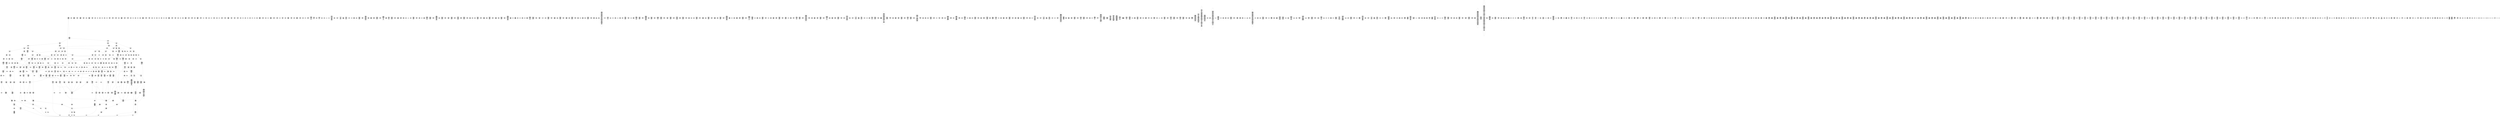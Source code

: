 /* Generated by GvGen v.1.0 (https://www.github.com/stricaud/gvgen) */

digraph G {
compound=true;
   node1 [label="[anywhere]"];
   node2 [label="# 0x0
PUSHX Data
PUSHX Data
MSTORE
PUSHX LogicData
CALLDATASIZE
LT
PUSHX Data
JUMPI
"];
   node3 [label="# 0xd
PUSHX Data
CALLDATALOAD
PUSHX BitData
SHR
PUSHX LogicData
GT
PUSHX Data
JUMPI
"];
   node4 [label="# 0x1e
PUSHX LogicData
GT
PUSHX Data
JUMPI
"];
   node5 [label="# 0x29
PUSHX LogicData
GT
PUSHX Data
JUMPI
"];
   node6 [label="# 0x34
PUSHX LogicData
EQ
PUSHX Data
JUMPI
"];
   node7 [label="# 0x3f
PUSHX LogicData
EQ
PUSHX Data
JUMPI
"];
   node8 [label="# 0x4a
PUSHX LogicData
EQ
PUSHX Data
JUMPI
"];
   node9 [label="# 0x55
PUSHX LogicData
EQ
PUSHX Data
JUMPI
"];
   node10 [label="# 0x60
PUSHX LogicData
EQ
PUSHX Data
JUMPI
"];
   node11 [label="# 0x6b
PUSHX LogicData
EQ
PUSHX Data
JUMPI
"];
   node12 [label="# 0x76
PUSHX Data
JUMP
"];
   node13 [label="# 0x7a
JUMPDEST
PUSHX LogicData
EQ
PUSHX Data
JUMPI
"];
   node14 [label="# 0x86
PUSHX LogicData
EQ
PUSHX Data
JUMPI
"];
   node15 [label="# 0x91
PUSHX LogicData
EQ
PUSHX Data
JUMPI
"];
   node16 [label="# 0x9c
PUSHX LogicData
EQ
PUSHX Data
JUMPI
"];
   node17 [label="# 0xa7
PUSHX LogicData
EQ
PUSHX Data
JUMPI
"];
   node18 [label="# 0xb2
PUSHX LogicData
EQ
PUSHX Data
JUMPI
"];
   node19 [label="# 0xbd
PUSHX Data
JUMP
"];
   node20 [label="# 0xc1
JUMPDEST
PUSHX LogicData
GT
PUSHX Data
JUMPI
"];
   node21 [label="# 0xcd
PUSHX LogicData
EQ
PUSHX Data
JUMPI
"];
   node22 [label="# 0xd8
PUSHX LogicData
EQ
PUSHX Data
JUMPI
"];
   node23 [label="# 0xe3
PUSHX LogicData
EQ
PUSHX Data
JUMPI
"];
   node24 [label="# 0xee
PUSHX LogicData
EQ
PUSHX Data
JUMPI
"];
   node25 [label="# 0xf9
PUSHX LogicData
EQ
PUSHX Data
JUMPI
"];
   node26 [label="# 0x104
PUSHX LogicData
EQ
PUSHX Data
JUMPI
"];
   node27 [label="# 0x10f
PUSHX Data
JUMP
"];
   node28 [label="# 0x113
JUMPDEST
PUSHX LogicData
EQ
PUSHX Data
JUMPI
"];
   node29 [label="# 0x11f
PUSHX LogicData
EQ
PUSHX Data
JUMPI
"];
   node30 [label="# 0x12a
PUSHX LogicData
EQ
PUSHX Data
JUMPI
"];
   node31 [label="# 0x135
PUSHX LogicData
EQ
PUSHX Data
JUMPI
"];
   node32 [label="# 0x140
PUSHX LogicData
EQ
PUSHX Data
JUMPI
"];
   node33 [label="# 0x14b
PUSHX LogicData
EQ
PUSHX Data
JUMPI
"];
   node34 [label="# 0x156
PUSHX Data
JUMP
"];
   node35 [label="# 0x15a
JUMPDEST
PUSHX LogicData
GT
PUSHX Data
JUMPI
"];
   node36 [label="# 0x166
PUSHX LogicData
GT
PUSHX Data
JUMPI
"];
   node37 [label="# 0x171
PUSHX LogicData
EQ
PUSHX Data
JUMPI
"];
   node38 [label="# 0x17c
PUSHX LogicData
EQ
PUSHX Data
JUMPI
"];
   node39 [label="# 0x187
PUSHX LogicData
EQ
PUSHX Data
JUMPI
"];
   node40 [label="# 0x192
PUSHX LogicData
EQ
PUSHX Data
JUMPI
"];
   node41 [label="# 0x19d
PUSHX LogicData
EQ
PUSHX Data
JUMPI
"];
   node42 [label="# 0x1a8
PUSHX LogicData
EQ
PUSHX Data
JUMPI
"];
   node43 [label="# 0x1b3
PUSHX Data
JUMP
"];
   node44 [label="# 0x1b7
JUMPDEST
PUSHX LogicData
EQ
PUSHX Data
JUMPI
"];
   node45 [label="# 0x1c3
PUSHX LogicData
EQ
PUSHX Data
JUMPI
"];
   node46 [label="# 0x1ce
PUSHX LogicData
EQ
PUSHX Data
JUMPI
"];
   node47 [label="# 0x1d9
PUSHX LogicData
EQ
PUSHX Data
JUMPI
"];
   node48 [label="# 0x1e4
PUSHX LogicData
EQ
PUSHX Data
JUMPI
"];
   node49 [label="# 0x1ef
PUSHX LogicData
EQ
PUSHX Data
JUMPI
"];
   node50 [label="# 0x1fa
PUSHX Data
JUMP
"];
   node51 [label="# 0x1fe
JUMPDEST
PUSHX LogicData
GT
PUSHX Data
JUMPI
"];
   node52 [label="# 0x20a
PUSHX LogicData
EQ
PUSHX Data
JUMPI
"];
   node53 [label="# 0x215
PUSHX LogicData
EQ
PUSHX Data
JUMPI
"];
   node54 [label="# 0x220
PUSHX LogicData
EQ
PUSHX Data
JUMPI
"];
   node55 [label="# 0x22b
PUSHX LogicData
EQ
PUSHX Data
JUMPI
"];
   node56 [label="# 0x236
PUSHX LogicData
EQ
PUSHX Data
JUMPI
"];
   node57 [label="# 0x241
PUSHX LogicData
EQ
PUSHX Data
JUMPI
"];
   node58 [label="# 0x24c
PUSHX Data
JUMP
"];
   node59 [label="# 0x250
JUMPDEST
PUSHX LogicData
EQ
PUSHX Data
JUMPI
"];
   node60 [label="# 0x25c
PUSHX LogicData
EQ
PUSHX Data
JUMPI
"];
   node61 [label="# 0x267
PUSHX LogicData
EQ
PUSHX Data
JUMPI
"];
   node62 [label="# 0x272
PUSHX LogicData
EQ
PUSHX Data
JUMPI
"];
   node63 [label="# 0x27d
PUSHX LogicData
EQ
PUSHX Data
JUMPI
"];
   node64 [label="# 0x288
PUSHX LogicData
EQ
PUSHX Data
JUMPI
"];
   node65 [label="# 0x293
JUMPDEST
PUSHX Data
REVERT
"];
   node66 [label="# 0x298
JUMPDEST
CALLVALUE
ISZERO
PUSHX Data
JUMPI
"];
   node67 [label="# 0x2a0
PUSHX Data
REVERT
"];
   node68 [label="# 0x2a4
JUMPDEST
PUSHX Data
PUSHX ArithData
CALLDATASIZE
SUB
ADD
PUSHX Data
PUSHX Data
JUMP
"];
   node69 [label="# 0x2ba
JUMPDEST
PUSHX Data
JUMP
"];
   node70 [label="# 0x2bf
JUMPDEST
PUSHX MemData
MLOAD
PUSHX Data
PUSHX Data
JUMP
"];
   node71 [label="# 0x2cc
JUMPDEST
PUSHX MemData
MLOAD
SUB
RETURN
"];
   node72 [label="# 0x2d5
JUMPDEST
CALLVALUE
ISZERO
PUSHX Data
JUMPI
"];
   node73 [label="# 0x2dd
PUSHX Data
REVERT
"];
   node74 [label="# 0x2e1
JUMPDEST
PUSHX Data
PUSHX Data
JUMP
"];
   node75 [label="# 0x2ea
JUMPDEST
PUSHX MemData
MLOAD
PUSHX Data
PUSHX Data
JUMP
"];
   node76 [label="# 0x2f7
JUMPDEST
PUSHX MemData
MLOAD
SUB
RETURN
"];
   node77 [label="# 0x300
JUMPDEST
CALLVALUE
ISZERO
PUSHX Data
JUMPI
"];
   node78 [label="# 0x308
PUSHX Data
REVERT
"];
   node79 [label="# 0x30c
JUMPDEST
PUSHX Data
PUSHX ArithData
CALLDATASIZE
SUB
ADD
PUSHX Data
PUSHX Data
JUMP
"];
   node80 [label="# 0x322
JUMPDEST
PUSHX Data
JUMP
"];
   node81 [label="# 0x327
JUMPDEST
PUSHX MemData
MLOAD
PUSHX Data
PUSHX Data
JUMP
"];
   node82 [label="# 0x334
JUMPDEST
PUSHX MemData
MLOAD
SUB
RETURN
"];
   node83 [label="# 0x33d
JUMPDEST
CALLVALUE
ISZERO
PUSHX Data
JUMPI
"];
   node84 [label="# 0x345
PUSHX Data
REVERT
"];
   node85 [label="# 0x349
JUMPDEST
PUSHX Data
PUSHX ArithData
CALLDATASIZE
SUB
ADD
PUSHX Data
PUSHX Data
JUMP
"];
   node86 [label="# 0x35f
JUMPDEST
PUSHX Data
JUMP
"];
   node87 [label="# 0x364
JUMPDEST
STOP
"];
   node88 [label="# 0x366
JUMPDEST
CALLVALUE
ISZERO
PUSHX Data
JUMPI
"];
   node89 [label="# 0x36e
PUSHX Data
REVERT
"];
   node90 [label="# 0x372
JUMPDEST
PUSHX Data
PUSHX ArithData
CALLDATASIZE
SUB
ADD
PUSHX Data
PUSHX Data
JUMP
"];
   node91 [label="# 0x388
JUMPDEST
PUSHX Data
JUMP
"];
   node92 [label="# 0x38d
JUMPDEST
STOP
"];
   node93 [label="# 0x38f
JUMPDEST
PUSHX Data
PUSHX ArithData
CALLDATASIZE
SUB
ADD
PUSHX Data
PUSHX Data
JUMP
"];
   node94 [label="# 0x3a4
JUMPDEST
PUSHX Data
JUMP
"];
   node95 [label="# 0x3a9
JUMPDEST
STOP
"];
   node96 [label="# 0x3ab
JUMPDEST
CALLVALUE
ISZERO
PUSHX Data
JUMPI
"];
   node97 [label="# 0x3b3
PUSHX Data
REVERT
"];
   node98 [label="# 0x3b7
JUMPDEST
PUSHX Data
PUSHX Data
JUMP
"];
   node99 [label="# 0x3c0
JUMPDEST
PUSHX MemData
MLOAD
PUSHX Data
PUSHX Data
JUMP
"];
   node100 [label="# 0x3cd
JUMPDEST
PUSHX MemData
MLOAD
SUB
RETURN
"];
   node101 [label="# 0x3d6
JUMPDEST
CALLVALUE
ISZERO
PUSHX Data
JUMPI
"];
   node102 [label="# 0x3de
PUSHX Data
REVERT
"];
   node103 [label="# 0x3e2
JUMPDEST
PUSHX Data
PUSHX Data
JUMP
"];
   node104 [label="# 0x3eb
JUMPDEST
PUSHX MemData
MLOAD
PUSHX Data
PUSHX Data
JUMP
"];
   node105 [label="# 0x3f8
JUMPDEST
PUSHX MemData
MLOAD
SUB
RETURN
"];
   node106 [label="# 0x401
JUMPDEST
CALLVALUE
ISZERO
PUSHX Data
JUMPI
"];
   node107 [label="# 0x409
PUSHX Data
REVERT
"];
   node108 [label="# 0x40d
JUMPDEST
PUSHX Data
PUSHX Data
JUMP
"];
   node109 [label="# 0x416
JUMPDEST
PUSHX MemData
MLOAD
PUSHX Data
PUSHX Data
JUMP
"];
   node110 [label="# 0x423
JUMPDEST
PUSHX MemData
MLOAD
SUB
RETURN
"];
   node111 [label="# 0x42c
JUMPDEST
CALLVALUE
ISZERO
PUSHX Data
JUMPI
"];
   node112 [label="# 0x434
PUSHX Data
REVERT
"];
   node113 [label="# 0x438
JUMPDEST
PUSHX Data
PUSHX ArithData
CALLDATASIZE
SUB
ADD
PUSHX Data
PUSHX Data
JUMP
"];
   node114 [label="# 0x44e
JUMPDEST
PUSHX Data
JUMP
"];
   node115 [label="# 0x453
JUMPDEST
PUSHX MemData
MLOAD
PUSHX Data
PUSHX Data
JUMP
"];
   node116 [label="# 0x460
JUMPDEST
PUSHX MemData
MLOAD
SUB
RETURN
"];
   node117 [label="# 0x469
JUMPDEST
CALLVALUE
ISZERO
PUSHX Data
JUMPI
"];
   node118 [label="# 0x471
PUSHX Data
REVERT
"];
   node119 [label="# 0x475
JUMPDEST
PUSHX Data
PUSHX Data
JUMP
"];
   node120 [label="# 0x47e
JUMPDEST
PUSHX MemData
MLOAD
PUSHX Data
PUSHX Data
JUMP
"];
   node121 [label="# 0x48b
JUMPDEST
PUSHX MemData
MLOAD
SUB
RETURN
"];
   node122 [label="# 0x494
JUMPDEST
CALLVALUE
ISZERO
PUSHX Data
JUMPI
"];
   node123 [label="# 0x49c
PUSHX Data
REVERT
"];
   node124 [label="# 0x4a0
JUMPDEST
PUSHX Data
PUSHX ArithData
CALLDATASIZE
SUB
ADD
PUSHX Data
PUSHX Data
JUMP
"];
   node125 [label="# 0x4b6
JUMPDEST
PUSHX Data
JUMP
"];
   node126 [label="# 0x4bb
JUMPDEST
STOP
"];
   node127 [label="# 0x4bd
JUMPDEST
PUSHX Data
PUSHX ArithData
CALLDATASIZE
SUB
ADD
PUSHX Data
PUSHX Data
JUMP
"];
   node128 [label="# 0x4d2
JUMPDEST
PUSHX Data
JUMP
"];
   node129 [label="# 0x4d7
JUMPDEST
STOP
"];
   node130 [label="# 0x4d9
JUMPDEST
CALLVALUE
ISZERO
PUSHX Data
JUMPI
"];
   node131 [label="# 0x4e1
PUSHX Data
REVERT
"];
   node132 [label="# 0x4e5
JUMPDEST
PUSHX Data
PUSHX ArithData
CALLDATASIZE
SUB
ADD
PUSHX Data
PUSHX Data
JUMP
"];
   node133 [label="# 0x4fb
JUMPDEST
PUSHX Data
JUMP
"];
   node134 [label="# 0x500
JUMPDEST
PUSHX MemData
MLOAD
PUSHX Data
PUSHX Data
JUMP
"];
   node135 [label="# 0x50d
JUMPDEST
PUSHX MemData
MLOAD
SUB
RETURN
"];
   node136 [label="# 0x516
JUMPDEST
CALLVALUE
ISZERO
PUSHX Data
JUMPI
"];
   node137 [label="# 0x51e
PUSHX Data
REVERT
"];
   node138 [label="# 0x522
JUMPDEST
PUSHX Data
PUSHX Data
JUMP
"];
   node139 [label="# 0x52b
JUMPDEST
PUSHX MemData
MLOAD
PUSHX Data
PUSHX Data
JUMP
"];
   node140 [label="# 0x538
JUMPDEST
PUSHX MemData
MLOAD
SUB
RETURN
"];
   node141 [label="# 0x541
JUMPDEST
PUSHX Data
PUSHX ArithData
CALLDATASIZE
SUB
ADD
PUSHX Data
PUSHX Data
JUMP
"];
   node142 [label="# 0x556
JUMPDEST
PUSHX Data
JUMP
"];
   node143 [label="# 0x55b
JUMPDEST
STOP
"];
   node144 [label="# 0x55d
JUMPDEST
CALLVALUE
ISZERO
PUSHX Data
JUMPI
"];
   node145 [label="# 0x565
PUSHX Data
REVERT
"];
   node146 [label="# 0x569
JUMPDEST
PUSHX Data
PUSHX ArithData
CALLDATASIZE
SUB
ADD
PUSHX Data
PUSHX Data
JUMP
"];
   node147 [label="# 0x57f
JUMPDEST
PUSHX Data
JUMP
"];
   node148 [label="# 0x584
JUMPDEST
STOP
"];
   node149 [label="# 0x586
JUMPDEST
CALLVALUE
ISZERO
PUSHX Data
JUMPI
"];
   node150 [label="# 0x58e
PUSHX Data
REVERT
"];
   node151 [label="# 0x592
JUMPDEST
PUSHX Data
PUSHX ArithData
CALLDATASIZE
SUB
ADD
PUSHX Data
PUSHX Data
JUMP
"];
   node152 [label="# 0x5a8
JUMPDEST
PUSHX Data
JUMP
"];
   node153 [label="# 0x5ad
JUMPDEST
STOP
"];
   node154 [label="# 0x5af
JUMPDEST
CALLVALUE
ISZERO
PUSHX Data
JUMPI
"];
   node155 [label="# 0x5b7
PUSHX Data
REVERT
"];
   node156 [label="# 0x5bb
JUMPDEST
PUSHX Data
PUSHX ArithData
CALLDATASIZE
SUB
ADD
PUSHX Data
PUSHX Data
JUMP
"];
   node157 [label="# 0x5d1
JUMPDEST
PUSHX Data
JUMP
"];
   node158 [label="# 0x5d6
JUMPDEST
PUSHX MemData
MLOAD
PUSHX Data
PUSHX Data
JUMP
"];
   node159 [label="# 0x5e3
JUMPDEST
PUSHX MemData
MLOAD
SUB
RETURN
"];
   node160 [label="# 0x5ec
JUMPDEST
CALLVALUE
ISZERO
PUSHX Data
JUMPI
"];
   node161 [label="# 0x5f4
PUSHX Data
REVERT
"];
   node162 [label="# 0x5f8
JUMPDEST
PUSHX Data
PUSHX Data
JUMP
"];
   node163 [label="# 0x601
JUMPDEST
PUSHX MemData
MLOAD
PUSHX Data
PUSHX Data
JUMP
"];
   node164 [label="# 0x60e
JUMPDEST
PUSHX MemData
MLOAD
SUB
RETURN
"];
   node165 [label="# 0x617
JUMPDEST
CALLVALUE
ISZERO
PUSHX Data
JUMPI
"];
   node166 [label="# 0x61f
PUSHX Data
REVERT
"];
   node167 [label="# 0x623
JUMPDEST
PUSHX Data
PUSHX ArithData
CALLDATASIZE
SUB
ADD
PUSHX Data
PUSHX Data
JUMP
"];
   node168 [label="# 0x639
JUMPDEST
PUSHX Data
JUMP
"];
   node169 [label="# 0x63e
JUMPDEST
STOP
"];
   node170 [label="# 0x640
JUMPDEST
CALLVALUE
ISZERO
PUSHX Data
JUMPI
"];
   node171 [label="# 0x648
PUSHX Data
REVERT
"];
   node172 [label="# 0x64c
JUMPDEST
PUSHX Data
PUSHX ArithData
CALLDATASIZE
SUB
ADD
PUSHX Data
PUSHX Data
JUMP
"];
   node173 [label="# 0x662
JUMPDEST
PUSHX Data
JUMP
"];
   node174 [label="# 0x667
JUMPDEST
PUSHX MemData
MLOAD
PUSHX Data
PUSHX Data
JUMP
"];
   node175 [label="# 0x674
JUMPDEST
PUSHX MemData
MLOAD
SUB
RETURN
"];
   node176 [label="# 0x67d
JUMPDEST
CALLVALUE
ISZERO
PUSHX Data
JUMPI
"];
   node177 [label="# 0x685
PUSHX Data
REVERT
"];
   node178 [label="# 0x689
JUMPDEST
PUSHX Data
PUSHX Data
JUMP
"];
   node179 [label="# 0x692
JUMPDEST
PUSHX MemData
MLOAD
PUSHX Data
PUSHX Data
JUMP
"];
   node180 [label="# 0x69f
JUMPDEST
PUSHX MemData
MLOAD
SUB
RETURN
"];
   node181 [label="# 0x6a8
JUMPDEST
CALLVALUE
ISZERO
PUSHX Data
JUMPI
"];
   node182 [label="# 0x6b0
PUSHX Data
REVERT
"];
   node183 [label="# 0x6b4
JUMPDEST
PUSHX Data
PUSHX ArithData
CALLDATASIZE
SUB
ADD
PUSHX Data
PUSHX Data
JUMP
"];
   node184 [label="# 0x6ca
JUMPDEST
PUSHX Data
JUMP
"];
   node185 [label="# 0x6cf
JUMPDEST
PUSHX MemData
MLOAD
PUSHX Data
PUSHX Data
JUMP
"];
   node186 [label="# 0x6dc
JUMPDEST
PUSHX MemData
MLOAD
SUB
RETURN
"];
   node187 [label="# 0x6e5
JUMPDEST
CALLVALUE
ISZERO
PUSHX Data
JUMPI
"];
   node188 [label="# 0x6ed
PUSHX Data
REVERT
"];
   node189 [label="# 0x6f1
JUMPDEST
PUSHX Data
PUSHX Data
JUMP
"];
   node190 [label="# 0x6fa
JUMPDEST
STOP
"];
   node191 [label="# 0x6fc
JUMPDEST
CALLVALUE
ISZERO
PUSHX Data
JUMPI
"];
   node192 [label="# 0x704
PUSHX Data
REVERT
"];
   node193 [label="# 0x708
JUMPDEST
PUSHX Data
PUSHX Data
JUMP
"];
   node194 [label="# 0x711
JUMPDEST
PUSHX MemData
MLOAD
PUSHX Data
PUSHX Data
JUMP
"];
   node195 [label="# 0x71e
JUMPDEST
PUSHX MemData
MLOAD
SUB
RETURN
"];
   node196 [label="# 0x727
JUMPDEST
CALLVALUE
ISZERO
PUSHX Data
JUMPI
"];
   node197 [label="# 0x72f
PUSHX Data
REVERT
"];
   node198 [label="# 0x733
JUMPDEST
PUSHX Data
PUSHX ArithData
CALLDATASIZE
SUB
ADD
PUSHX Data
PUSHX Data
JUMP
"];
   node199 [label="# 0x749
JUMPDEST
PUSHX Data
JUMP
"];
   node200 [label="# 0x74e
JUMPDEST
STOP
"];
   node201 [label="# 0x750
JUMPDEST
CALLVALUE
ISZERO
PUSHX Data
JUMPI
"];
   node202 [label="# 0x758
PUSHX Data
REVERT
"];
   node203 [label="# 0x75c
JUMPDEST
PUSHX Data
PUSHX Data
JUMP
"];
   node204 [label="# 0x765
JUMPDEST
PUSHX MemData
MLOAD
PUSHX Data
PUSHX Data
JUMP
"];
   node205 [label="# 0x772
JUMPDEST
PUSHX MemData
MLOAD
SUB
RETURN
"];
   node206 [label="# 0x77b
JUMPDEST
CALLVALUE
ISZERO
PUSHX Data
JUMPI
"];
   node207 [label="# 0x783
PUSHX Data
REVERT
"];
   node208 [label="# 0x787
JUMPDEST
PUSHX Data
PUSHX ArithData
CALLDATASIZE
SUB
ADD
PUSHX Data
PUSHX Data
JUMP
"];
   node209 [label="# 0x79d
JUMPDEST
PUSHX Data
JUMP
"];
   node210 [label="# 0x7a2
JUMPDEST
STOP
"];
   node211 [label="# 0x7a4
JUMPDEST
CALLVALUE
ISZERO
PUSHX Data
JUMPI
"];
   node212 [label="# 0x7ac
PUSHX Data
REVERT
"];
   node213 [label="# 0x7b0
JUMPDEST
PUSHX Data
PUSHX Data
JUMP
"];
   node214 [label="# 0x7b9
JUMPDEST
PUSHX MemData
MLOAD
PUSHX Data
PUSHX Data
JUMP
"];
   node215 [label="# 0x7c6
JUMPDEST
PUSHX MemData
MLOAD
SUB
RETURN
"];
   node216 [label="# 0x7cf
JUMPDEST
CALLVALUE
ISZERO
PUSHX Data
JUMPI
"];
   node217 [label="# 0x7d7
PUSHX Data
REVERT
"];
   node218 [label="# 0x7db
JUMPDEST
PUSHX Data
PUSHX Data
JUMP
"];
   node219 [label="# 0x7e4
JUMPDEST
PUSHX MemData
MLOAD
PUSHX Data
PUSHX Data
JUMP
"];
   node220 [label="# 0x7f1
JUMPDEST
PUSHX MemData
MLOAD
SUB
RETURN
"];
   node221 [label="# 0x7fa
JUMPDEST
CALLVALUE
ISZERO
PUSHX Data
JUMPI
"];
   node222 [label="# 0x802
PUSHX Data
REVERT
"];
   node223 [label="# 0x806
JUMPDEST
PUSHX Data
PUSHX Data
JUMP
"];
   node224 [label="# 0x80f
JUMPDEST
PUSHX MemData
MLOAD
PUSHX Data
PUSHX Data
JUMP
"];
   node225 [label="# 0x81c
JUMPDEST
PUSHX MemData
MLOAD
SUB
RETURN
"];
   node226 [label="# 0x825
JUMPDEST
CALLVALUE
ISZERO
PUSHX Data
JUMPI
"];
   node227 [label="# 0x82d
PUSHX Data
REVERT
"];
   node228 [label="# 0x831
JUMPDEST
PUSHX Data
PUSHX Data
JUMP
"];
   node229 [label="# 0x83a
JUMPDEST
PUSHX MemData
MLOAD
PUSHX Data
PUSHX Data
JUMP
"];
   node230 [label="# 0x847
JUMPDEST
PUSHX MemData
MLOAD
SUB
RETURN
"];
   node231 [label="# 0x850
JUMPDEST
CALLVALUE
ISZERO
PUSHX Data
JUMPI
"];
   node232 [label="# 0x858
PUSHX Data
REVERT
"];
   node233 [label="# 0x85c
JUMPDEST
PUSHX Data
PUSHX Data
JUMP
"];
   node234 [label="# 0x865
JUMPDEST
PUSHX MemData
MLOAD
PUSHX Data
PUSHX Data
JUMP
"];
   node235 [label="# 0x872
JUMPDEST
PUSHX MemData
MLOAD
SUB
RETURN
"];
   node236 [label="# 0x87b
JUMPDEST
CALLVALUE
ISZERO
PUSHX Data
JUMPI
"];
   node237 [label="# 0x883
PUSHX Data
REVERT
"];
   node238 [label="# 0x887
JUMPDEST
PUSHX Data
PUSHX ArithData
CALLDATASIZE
SUB
ADD
PUSHX Data
PUSHX Data
JUMP
"];
   node239 [label="# 0x89d
JUMPDEST
PUSHX Data
JUMP
"];
   node240 [label="# 0x8a2
JUMPDEST
STOP
"];
   node241 [label="# 0x8a4
JUMPDEST
CALLVALUE
ISZERO
PUSHX Data
JUMPI
"];
   node242 [label="# 0x8ac
PUSHX Data
REVERT
"];
   node243 [label="# 0x8b0
JUMPDEST
PUSHX Data
PUSHX ArithData
CALLDATASIZE
SUB
ADD
PUSHX Data
PUSHX Data
JUMP
"];
   node244 [label="# 0x8c6
JUMPDEST
PUSHX Data
JUMP
"];
   node245 [label="# 0x8cb
JUMPDEST
STOP
"];
   node246 [label="# 0x8cd
JUMPDEST
CALLVALUE
ISZERO
PUSHX Data
JUMPI
"];
   node247 [label="# 0x8d5
PUSHX Data
REVERT
"];
   node248 [label="# 0x8d9
JUMPDEST
PUSHX Data
PUSHX ArithData
CALLDATASIZE
SUB
ADD
PUSHX Data
PUSHX Data
JUMP
"];
   node249 [label="# 0x8ef
JUMPDEST
PUSHX Data
JUMP
"];
   node250 [label="# 0x8f4
JUMPDEST
STOP
"];
   node251 [label="# 0x8f6
JUMPDEST
CALLVALUE
ISZERO
PUSHX Data
JUMPI
"];
   node252 [label="# 0x8fe
PUSHX Data
REVERT
"];
   node253 [label="# 0x902
JUMPDEST
PUSHX Data
PUSHX Data
JUMP
"];
   node254 [label="# 0x90b
JUMPDEST
STOP
"];
   node255 [label="# 0x90d
JUMPDEST
CALLVALUE
ISZERO
PUSHX Data
JUMPI
"];
   node256 [label="# 0x915
PUSHX Data
REVERT
"];
   node257 [label="# 0x919
JUMPDEST
PUSHX Data
PUSHX ArithData
CALLDATASIZE
SUB
ADD
PUSHX Data
PUSHX Data
JUMP
"];
   node258 [label="# 0x92f
JUMPDEST
PUSHX Data
JUMP
"];
   node259 [label="# 0x934
JUMPDEST
PUSHX MemData
MLOAD
PUSHX Data
PUSHX Data
JUMP
"];
   node260 [label="# 0x941
JUMPDEST
PUSHX MemData
MLOAD
SUB
RETURN
"];
   node261 [label="# 0x94a
JUMPDEST
CALLVALUE
ISZERO
PUSHX Data
JUMPI
"];
   node262 [label="# 0x952
PUSHX Data
REVERT
"];
   node263 [label="# 0x956
JUMPDEST
PUSHX Data
PUSHX ArithData
CALLDATASIZE
SUB
ADD
PUSHX Data
PUSHX Data
JUMP
"];
   node264 [label="# 0x96c
JUMPDEST
PUSHX Data
JUMP
"];
   node265 [label="# 0x971
JUMPDEST
STOP
"];
   node266 [label="# 0x973
JUMPDEST
CALLVALUE
ISZERO
PUSHX Data
JUMPI
"];
   node267 [label="# 0x97b
PUSHX Data
REVERT
"];
   node268 [label="# 0x97f
JUMPDEST
PUSHX Data
PUSHX Data
JUMP
"];
   node269 [label="# 0x988
JUMPDEST
PUSHX MemData
MLOAD
PUSHX Data
PUSHX Data
JUMP
"];
   node270 [label="# 0x995
JUMPDEST
PUSHX MemData
MLOAD
SUB
RETURN
"];
   node271 [label="# 0x99e
JUMPDEST
CALLVALUE
ISZERO
PUSHX Data
JUMPI
"];
   node272 [label="# 0x9a6
PUSHX Data
REVERT
"];
   node273 [label="# 0x9aa
JUMPDEST
PUSHX Data
PUSHX Data
JUMP
"];
   node274 [label="# 0x9b3
JUMPDEST
PUSHX MemData
MLOAD
PUSHX Data
PUSHX Data
JUMP
"];
   node275 [label="# 0x9c0
JUMPDEST
PUSHX MemData
MLOAD
SUB
RETURN
"];
   node276 [label="# 0x9c9
JUMPDEST
CALLVALUE
ISZERO
PUSHX Data
JUMPI
"];
   node277 [label="# 0x9d1
PUSHX Data
REVERT
"];
   node278 [label="# 0x9d5
JUMPDEST
PUSHX Data
PUSHX Data
JUMP
"];
   node279 [label="# 0x9de
JUMPDEST
STOP
"];
   node280 [label="# 0x9e0
JUMPDEST
CALLVALUE
ISZERO
PUSHX Data
JUMPI
"];
   node281 [label="# 0x9e8
PUSHX Data
REVERT
"];
   node282 [label="# 0x9ec
JUMPDEST
PUSHX Data
PUSHX Data
JUMP
"];
   node283 [label="# 0x9f5
JUMPDEST
PUSHX MemData
MLOAD
PUSHX Data
PUSHX Data
JUMP
"];
   node284 [label="# 0xa02
JUMPDEST
PUSHX MemData
MLOAD
SUB
RETURN
"];
   node285 [label="# 0xa0b
JUMPDEST
CALLVALUE
ISZERO
PUSHX Data
JUMPI
"];
   node286 [label="# 0xa13
PUSHX Data
REVERT
"];
   node287 [label="# 0xa17
JUMPDEST
PUSHX Data
PUSHX ArithData
CALLDATASIZE
SUB
ADD
PUSHX Data
PUSHX Data
JUMP
"];
   node288 [label="# 0xa2d
JUMPDEST
PUSHX Data
JUMP
"];
   node289 [label="# 0xa32
JUMPDEST
PUSHX MemData
MLOAD
PUSHX Data
PUSHX Data
JUMP
"];
   node290 [label="# 0xa3f
JUMPDEST
PUSHX MemData
MLOAD
SUB
RETURN
"];
   node291 [label="# 0xa48
JUMPDEST
CALLVALUE
ISZERO
PUSHX Data
JUMPI
"];
   node292 [label="# 0xa50
PUSHX Data
REVERT
"];
   node293 [label="# 0xa54
JUMPDEST
PUSHX Data
PUSHX ArithData
CALLDATASIZE
SUB
ADD
PUSHX Data
PUSHX Data
JUMP
"];
   node294 [label="# 0xa6a
JUMPDEST
PUSHX Data
JUMP
"];
   node295 [label="# 0xa6f
JUMPDEST
PUSHX MemData
MLOAD
PUSHX Data
PUSHX Data
JUMP
"];
   node296 [label="# 0xa7c
JUMPDEST
PUSHX MemData
MLOAD
SUB
RETURN
"];
   node297 [label="# 0xa85
JUMPDEST
CALLVALUE
ISZERO
PUSHX Data
JUMPI
"];
   node298 [label="# 0xa8d
PUSHX Data
REVERT
"];
   node299 [label="# 0xa91
JUMPDEST
PUSHX Data
PUSHX ArithData
CALLDATASIZE
SUB
ADD
PUSHX Data
PUSHX Data
JUMP
"];
   node300 [label="# 0xaa7
JUMPDEST
PUSHX Data
JUMP
"];
   node301 [label="# 0xaac
JUMPDEST
STOP
"];
   node302 [label="# 0xaae
JUMPDEST
CALLVALUE
ISZERO
PUSHX Data
JUMPI
"];
   node303 [label="# 0xab6
PUSHX Data
REVERT
"];
   node304 [label="# 0xaba
JUMPDEST
PUSHX Data
PUSHX Data
JUMP
"];
   node305 [label="# 0xac3
JUMPDEST
PUSHX MemData
MLOAD
PUSHX Data
PUSHX Data
JUMP
"];
   node306 [label="# 0xad0
JUMPDEST
PUSHX MemData
MLOAD
SUB
RETURN
"];
   node307 [label="# 0xad9
JUMPDEST
PUSHX Data
PUSHX BitData
PUSHX BitData
NOT
AND
PUSHX BitData
NOT
AND
EQ
PUSHX Data
JUMPI
"];
   node308 [label="# 0xb42
PUSHX BitData
PUSHX BitData
NOT
AND
PUSHX BitData
NOT
AND
EQ
"];
   node309 [label="# 0xba4
JUMPDEST
PUSHX Data
JUMPI
"];
   node310 [label="# 0xbaa
PUSHX BitData
PUSHX BitData
NOT
AND
PUSHX BitData
NOT
AND
EQ
"];
   node311 [label="# 0xc0c
JUMPDEST
PUSHX Data
JUMPI
"];
   node312 [label="# 0xc12
PUSHX Data
PUSHX Data
JUMP
"];
   node313 [label="# 0xc1b
JUMPDEST
"];
   node314 [label="# 0xc1c
JUMPDEST
JUMP
"];
   node315 [label="# 0xc23
JUMPDEST
PUSHX Data
PUSHX StorData
SLOAD
PUSHX Data
PUSHX Data
JUMP
"];
   node316 [label="# 0xc32
JUMPDEST
PUSHX ArithData
ADD
PUSHX ArithData
DIV
MUL
PUSHX ArithData
ADD
PUSHX MemData
MLOAD
ADD
PUSHX Data
MSTORE
MSTORE
PUSHX ArithData
ADD
SLOAD
PUSHX Data
PUSHX Data
JUMP
"];
   node317 [label="# 0xc5e
JUMPDEST
ISZERO
PUSHX Data
JUMPI
"];
   node318 [label="# 0xc65
PUSHX LogicData
LT
PUSHX Data
JUMPI
"];
   node319 [label="# 0xc6d
PUSHX ArithData
SLOAD
DIV
MUL
MSTORE
PUSHX ArithData
ADD
PUSHX Data
JUMP
"];
   node320 [label="# 0xc80
JUMPDEST
ADD
PUSHX Data
MSTORE
PUSHX Data
PUSHX Data
SHA3
"];
   node321 [label="# 0xc8e
JUMPDEST
SLOAD
MSTORE
PUSHX ArithData
ADD
PUSHX ArithData
ADD
GT
PUSHX Data
JUMPI
"];
   node322 [label="# 0xca2
SUB
PUSHX BitData
AND
ADD
"];
   node323 [label="# 0xcab
JUMPDEST
JUMP
"];
   node324 [label="# 0xcb5
JUMPDEST
PUSHX Data
PUSHX Data
PUSHX Data
JUMP
"];
   node325 [label="# 0xcc0
JUMPDEST
PUSHX Data
JUMPI
"];
   node326 [label="# 0xcc5
PUSHX MemData
MLOAD
PUSHX Data
MSTORE
PUSHX ArithData
ADD
PUSHX Data
PUSHX Data
JUMP
"];
   node327 [label="# 0xcf6
JUMPDEST
PUSHX MemData
MLOAD
SUB
REVERT
"];
   node328 [label="# 0xcff
JUMPDEST
PUSHX Data
PUSHX ArithData
MSTORE
PUSHX ArithData
ADD
MSTORE
PUSHX ArithData
ADD
PUSHX Data
SHA3
PUSHX ArithData
SLOAD
PUSHX ArithData
EXP
DIV
PUSHX BitData
AND
JUMP
"];
   node329 [label="# 0xd3a
JUMPDEST
PUSHX Data
PUSHX Data
JUMP
"];
   node330 [label="# 0xd42
JUMPDEST
PUSHX BitData
AND
PUSHX Data
PUSHX Data
JUMP
"];
   node331 [label="# 0xd60
JUMPDEST
PUSHX BitData
AND
EQ
PUSHX Data
JUMPI
"];
   node332 [label="# 0xd7c
PUSHX MemData
MLOAD
PUSHX Data
MSTORE
PUSHX ArithData
ADD
PUSHX Data
PUSHX Data
JUMP
"];
   node333 [label="# 0xdad
JUMPDEST
PUSHX MemData
MLOAD
SUB
REVERT
"];
   node334 [label="# 0xdb6
JUMPDEST
PUSHX StorData
PUSHX ArithData
PUSHX ArithData
EXP
SLOAD
PUSHX ArithData
MUL
NOT
AND
ISZERO
ISZERO
MUL
OR
SSTORE
JUMP
"];
   node335 [label="# 0xdd3
JUMPDEST
PUSHX Data
PUSHX Data
PUSHX Data
JUMP
"];
   node336 [label="# 0xdde
JUMPDEST
PUSHX BitData
AND
PUSHX BitData
AND
EQ
ISZERO
PUSHX Data
JUMPI
"];
   node337 [label="# 0xe15
PUSHX MemData
MLOAD
PUSHX Data
MSTORE
PUSHX ArithData
ADD
PUSHX Data
PUSHX Data
JUMP
"];
   node338 [label="# 0xe46
JUMPDEST
PUSHX MemData
MLOAD
SUB
REVERT
"];
   node339 [label="# 0xe4f
JUMPDEST
PUSHX BitData
AND
PUSHX Data
PUSHX Data
JUMP
"];
   node340 [label="# 0xe6e
JUMPDEST
PUSHX BitData
AND
EQ
PUSHX Data
JUMPI
"];
   node341 [label="# 0xe8b
PUSHX Data
PUSHX Data
PUSHX Data
JUMP
"];
   node342 [label="# 0xe97
JUMPDEST
PUSHX Data
JUMP
"];
   node343 [label="# 0xe9c
JUMPDEST
"];
   node344 [label="# 0xe9d
JUMPDEST
PUSHX Data
JUMPI
"];
   node345 [label="# 0xea2
PUSHX MemData
MLOAD
PUSHX Data
MSTORE
PUSHX ArithData
ADD
PUSHX Data
PUSHX Data
JUMP
"];
   node346 [label="# 0xed3
JUMPDEST
PUSHX MemData
MLOAD
SUB
REVERT
"];
   node347 [label="# 0xedc
JUMPDEST
PUSHX Data
PUSHX Data
JUMP
"];
   node348 [label="# 0xee7
JUMPDEST
JUMP
"];
   node349 [label="# 0xeec
JUMPDEST
PUSHX Data
PUSHX Data
PUSHX Data
JUMP
"];
   node350 [label="# 0xef6
JUMPDEST
PUSHX StorData
PUSHX ArithData
SLOAD
PUSHX ArithData
EXP
DIV
PUSHX BitData
AND
PUSHX Data
JUMPI
"];
   node351 [label="# 0xf0d
PUSHX MemData
MLOAD
PUSHX Data
MSTORE
PUSHX ArithData
ADD
PUSHX Data
PUSHX Data
JUMP
"];
   node352 [label="# 0xf3e
JUMPDEST
PUSHX MemData
MLOAD
SUB
REVERT
"];
   node353 [label="# 0xf47
JUMPDEST
PUSHX Data
PUSHX Data
PUSHX ArithData
PUSHX ArithData
ADD
CALLDATALOAD
MSTORE
PUSHX ArithData
ADD
MSTORE
PUSHX ArithData
ADD
PUSHX Data
SHA3
SLOAD
PUSHX Data
PUSHX Data
JUMP
"];
   node354 [label="# 0xf6c
JUMPDEST
GT
ISZERO
PUSHX Data
JUMPI
"];
   node355 [label="# 0xf73
PUSHX MemData
MLOAD
PUSHX Data
MSTORE
PUSHX ArithData
ADD
PUSHX Data
PUSHX Data
JUMP
"];
   node356 [label="# 0xfa4
JUMPDEST
PUSHX MemData
MLOAD
SUB
REVERT
"];
   node357 [label="# 0xfad
JUMPDEST
PUSHX LogicData
GT
ISZERO
PUSHX Data
JUMPI
"];
   node358 [label="# 0xfb7
PUSHX MemData
MLOAD
PUSHX Data
MSTORE
PUSHX ArithData
ADD
PUSHX Data
PUSHX Data
JUMP
"];
   node359 [label="# 0xfe8
JUMPDEST
PUSHX MemData
MLOAD
SUB
REVERT
"];
   node360 [label="# 0xff1
JUMPDEST
CALLER
PUSHX BitData
AND
PUSHX ArithData
ADD
PUSHX ArithData
ADD
PUSHX Data
PUSHX Data
JUMP
"];
   node361 [label="# 0x101b
JUMPDEST
PUSHX BitData
AND
EQ
PUSHX Data
JUMPI
"];
   node362 [label="# 0x1037
PUSHX MemData
MLOAD
PUSHX Data
MSTORE
PUSHX ArithData
ADD
PUSHX Data
PUSHX Data
JUMP
"];
   node363 [label="# 0x1068
JUMPDEST
PUSHX MemData
MLOAD
SUB
REVERT
"];
   node364 [label="# 0x1071
JUMPDEST
PUSHX Data
PUSHX Data
PUSHX Data
JUMP
"];
   node365 [label="# 0x107d
JUMPDEST
PUSHX Data
JUMP
"];
   node366 [label="# 0x1082
JUMPDEST
PUSHX Data
JUMPI
"];
   node367 [label="# 0x1087
PUSHX MemData
MLOAD
PUSHX Data
MSTORE
PUSHX ArithData
ADD
PUSHX Data
PUSHX Data
JUMP
"];
   node368 [label="# 0x10b8
JUMPDEST
PUSHX MemData
MLOAD
SUB
REVERT
"];
   node369 [label="# 0x10c1
JUMPDEST
PUSHX StorData
SLOAD
PUSHX Data
PUSHX Data
JUMP
"];
   node370 [label="# 0x10d0
JUMPDEST
GT
ISZERO
PUSHX Data
JUMPI
"];
   node371 [label="# 0x10d7
PUSHX MemData
MLOAD
PUSHX Data
MSTORE
PUSHX ArithData
ADD
PUSHX Data
PUSHX Data
JUMP
"];
   node372 [label="# 0x1108
JUMPDEST
PUSHX MemData
MLOAD
SUB
REVERT
"];
   node373 [label="# 0x1111
JUMPDEST
PUSHX StorData
SLOAD
PUSHX Data
PUSHX Data
JUMP
"];
   node374 [label="# 0x111f
JUMPDEST
CALLVALUE
EQ
PUSHX Data
JUMPI
"];
   node375 [label="# 0x1126
PUSHX MemData
MLOAD
PUSHX Data
MSTORE
PUSHX ArithData
ADD
PUSHX Data
PUSHX Data
JUMP
"];
   node376 [label="# 0x1157
JUMPDEST
PUSHX MemData
MLOAD
SUB
REVERT
"];
   node377 [label="# 0x1160
JUMPDEST
PUSHX Data
PUSHX ArithData
PUSHX ArithData
ADD
CALLDATALOAD
MSTORE
PUSHX ArithData
ADD
MSTORE
PUSHX ArithData
ADD
PUSHX Data
SHA3
PUSHX Data
SLOAD
PUSHX Data
PUSHX Data
JUMP
"];
   node378 [label="# 0x1187
JUMPDEST
SSTORE
PUSHX Data
CALLER
PUSHX Data
JUMP
"];
   node379 [label="# 0x1198
JUMPDEST
JUMP
"];
   node380 [label="# 0x119d
JUMPDEST
PUSHX StorData
PUSHX ArithData
SLOAD
PUSHX ArithData
EXP
DIV
PUSHX BitData
AND
JUMP
"];
   node381 [label="# 0x11c3
JUMPDEST
PUSHX StorData
SLOAD
JUMP
"];
   node382 [label="# 0x11cc
JUMPDEST
PUSHX StorData
PUSHX ArithData
SLOAD
PUSHX ArithData
EXP
DIV
PUSHX BitData
AND
JUMP
"];
   node383 [label="# 0x11df
JUMPDEST
PUSHX Data
PUSHX Data
PUSHX Data
PUSHX Data
JUMP
"];
   node384 [label="# 0x11ed
JUMPDEST
PUSHX Data
JUMP
"];
   node385 [label="# 0x11f2
JUMPDEST
JUMP
"];
   node386 [label="# 0x11f9
JUMPDEST
PUSHX StorData
SLOAD
JUMP
"];
   node387 [label="# 0x11ff
JUMPDEST
PUSHX Data
PUSHX Data
JUMP
"];
   node388 [label="# 0x120a
JUMPDEST
JUMP
"];
   node389 [label="# 0x120f
JUMPDEST
PUSHX Data
PUSHX Data
PUSHX Data
JUMP
"];
   node390 [label="# 0x1219
JUMPDEST
PUSHX StorData
PUSHX ArithData
SLOAD
PUSHX ArithData
EXP
DIV
PUSHX BitData
AND
PUSHX Data
JUMPI
"];
   node391 [label="# 0x1230
PUSHX MemData
MLOAD
PUSHX Data
MSTORE
PUSHX ArithData
ADD
PUSHX Data
PUSHX Data
JUMP
"];
   node392 [label="# 0x1261
JUMPDEST
PUSHX MemData
MLOAD
SUB
REVERT
"];
   node393 [label="# 0x126a
JUMPDEST
PUSHX LogicData
GT
ISZERO
PUSHX Data
JUMPI
"];
   node394 [label="# 0x1275
PUSHX LogicData
GT
ISZERO
"];
   node395 [label="# 0x129a
JUMPDEST
PUSHX Data
JUMPI
"];
   node396 [label="# 0x129f
PUSHX MemData
MLOAD
PUSHX Data
MSTORE
PUSHX ArithData
ADD
PUSHX Data
PUSHX Data
JUMP
"];
   node397 [label="# 0x12d0
JUMPDEST
PUSHX MemData
MLOAD
SUB
REVERT
"];
   node398 [label="# 0x12d9
JUMPDEST
PUSHX StorData
SLOAD
PUSHX Data
PUSHX Data
JUMP
"];
   node399 [label="# 0x12e8
JUMPDEST
GT
ISZERO
PUSHX Data
JUMPI
"];
   node400 [label="# 0x12ef
PUSHX MemData
MLOAD
PUSHX Data
MSTORE
PUSHX ArithData
ADD
PUSHX Data
PUSHX Data
JUMP
"];
   node401 [label="# 0x1320
JUMPDEST
PUSHX MemData
MLOAD
SUB
REVERT
"];
   node402 [label="# 0x1329
JUMPDEST
PUSHX StorData
SLOAD
PUSHX Data
PUSHX Data
JUMP
"];
   node403 [label="# 0x1337
JUMPDEST
CALLVALUE
EQ
PUSHX Data
JUMPI
"];
   node404 [label="# 0x133e
PUSHX MemData
MLOAD
PUSHX Data
MSTORE
PUSHX ArithData
ADD
PUSHX Data
PUSHX Data
JUMP
"];
   node405 [label="# 0x136f
JUMPDEST
PUSHX MemData
MLOAD
SUB
REVERT
"];
   node406 [label="# 0x1378
JUMPDEST
PUSHX Data
CALLER
PUSHX Data
JUMP
"];
   node407 [label="# 0x1382
JUMPDEST
JUMP
"];
   node408 [label="# 0x1386
JUMPDEST
PUSHX Data
PUSHX Data
PUSHX Data
JUMP
"];
   node409 [label="# 0x1391
JUMPDEST
LT
PUSHX Data
JUMPI
"];
   node410 [label="# 0x1398
PUSHX MemData
MLOAD
PUSHX Data
MSTORE
PUSHX ArithData
ADD
PUSHX Data
PUSHX Data
JUMP
"];
   node411 [label="# 0x13c9
JUMPDEST
PUSHX MemData
MLOAD
SUB
REVERT
"];
   node412 [label="# 0x13d2
JUMPDEST
PUSHX Data
PUSHX Data
PUSHX Data
JUMP
"];
   node413 [label="# 0x13dc
JUMPDEST
PUSHX Data
PUSHX Data
"];
   node414 [label="# 0x13e4
JUMPDEST
LT
ISZERO
PUSHX Data
JUMPI
"];
   node415 [label="# 0x13ed
PUSHX Data
PUSHX Data
PUSHX ArithData
MSTORE
PUSHX ArithData
ADD
MSTORE
PUSHX ArithData
ADD
PUSHX Data
SHA3
PUSHX MemData
MLOAD
PUSHX ArithData
ADD
PUSHX Data
MSTORE
PUSHX ArithData
ADD
PUSHX ArithData
SLOAD
PUSHX ArithData
EXP
DIV
PUSHX BitData
AND
PUSHX BitData
AND
PUSHX BitData
AND
MSTORE
PUSHX ArithData
ADD
PUSHX ArithData
ADD
PUSHX ArithData
SLOAD
PUSHX ArithData
EXP
DIV
PUSHX BitData
AND
PUSHX BitData
AND
PUSHX BitData
AND
MSTORE
PUSHX BitData
PUSHX BitData
AND
PUSHX ArithData
ADD
MLOAD
PUSHX BitData
AND
EQ
PUSHX Data
JUMPI
"];
   node416 [label="# 0x14cf
PUSHX ArithData
ADD
MLOAD
"];
   node417 [label="# 0x14d6
JUMPDEST
PUSHX BitData
AND
PUSHX BitData
AND
EQ
ISZERO
PUSHX Data
JUMPI
"];
   node418 [label="# 0x150b
EQ
ISZERO
PUSHX Data
JUMPI
"];
   node419 [label="# 0x1513
PUSHX Data
JUMP
"];
   node420 [label="# 0x151f
JUMPDEST
PUSHX Data
PUSHX Data
JUMP
"];
   node421 [label="# 0x152a
JUMPDEST
"];
   node422 [label="# 0x152e
JUMPDEST
PUSHX Data
PUSHX Data
JUMP
"];
   node423 [label="# 0x153a
JUMPDEST
PUSHX Data
JUMP
"];
   node424 [label="# 0x1542
JUMPDEST
PUSHX MemData
MLOAD
PUSHX Data
MSTORE
PUSHX ArithData
ADD
PUSHX Data
PUSHX Data
JUMP
"];
   node425 [label="# 0x1575
JUMPDEST
PUSHX MemData
MLOAD
SUB
REVERT
"];
   node426 [label="# 0x157e
JUMPDEST
JUMP
"];
   node427 [label="# 0x1584
JUMPDEST
PUSHX StorData
SLOAD
JUMP
"];
   node428 [label="# 0x158a
JUMPDEST
PUSHX Data
PUSHX Data
PUSHX Data
JUMP
"];
   node429 [label="# 0x1594
JUMPDEST
PUSHX StorData
PUSHX ArithData
SLOAD
PUSHX ArithData
EXP
DIV
PUSHX BitData
AND
PUSHX Data
JUMPI
"];
   node430 [label="# 0x15ab
PUSHX MemData
MLOAD
PUSHX Data
MSTORE
PUSHX ArithData
ADD
PUSHX Data
PUSHX Data
JUMP
"];
   node431 [label="# 0x15dc
JUMPDEST
PUSHX MemData
MLOAD
SUB
REVERT
"];
   node432 [label="# 0x15e5
JUMPDEST
PUSHX Data
PUSHX Data
PUSHX ArithData
PUSHX ArithData
ADD
CALLDATALOAD
MSTORE
PUSHX ArithData
ADD
MSTORE
PUSHX ArithData
ADD
PUSHX Data
SHA3
SLOAD
PUSHX Data
PUSHX Data
JUMP
"];
   node433 [label="# 0x160a
JUMPDEST
GT
ISZERO
PUSHX Data
JUMPI
"];
   node434 [label="# 0x1611
PUSHX MemData
MLOAD
PUSHX Data
MSTORE
PUSHX ArithData
ADD
PUSHX Data
PUSHX Data
JUMP
"];
   node435 [label="# 0x1642
JUMPDEST
PUSHX MemData
MLOAD
SUB
REVERT
"];
   node436 [label="# 0x164b
JUMPDEST
PUSHX LogicData
PUSHX ArithData
ADD
CALLDATALOAD
LT
ISZERO
PUSHX Data
JUMPI
"];
   node437 [label="# 0x165a
PUSHX MemData
MLOAD
PUSHX Data
MSTORE
PUSHX ArithData
ADD
PUSHX Data
PUSHX Data
JUMP
"];
   node438 [label="# 0x168b
JUMPDEST
PUSHX MemData
MLOAD
SUB
REVERT
"];
   node439 [label="# 0x1694
JUMPDEST
PUSHX LogicData
GT
ISZERO
PUSHX Data
JUMPI
"];
   node440 [label="# 0x169e
PUSHX MemData
MLOAD
PUSHX Data
MSTORE
PUSHX ArithData
ADD
PUSHX Data
PUSHX Data
JUMP
"];
   node441 [label="# 0x16cf
JUMPDEST
PUSHX MemData
MLOAD
SUB
REVERT
"];
   node442 [label="# 0x16d8
JUMPDEST
CALLER
PUSHX BitData
AND
PUSHX ArithData
ADD
PUSHX ArithData
ADD
PUSHX Data
PUSHX Data
JUMP
"];
   node443 [label="# 0x1702
JUMPDEST
PUSHX BitData
AND
EQ
PUSHX Data
JUMPI
"];
   node444 [label="# 0x171e
PUSHX MemData
MLOAD
PUSHX Data
MSTORE
PUSHX ArithData
ADD
PUSHX Data
PUSHX Data
JUMP
"];
   node445 [label="# 0x174f
JUMPDEST
PUSHX MemData
MLOAD
SUB
REVERT
"];
   node446 [label="# 0x1758
JUMPDEST
PUSHX Data
PUSHX Data
PUSHX Data
JUMP
"];
   node447 [label="# 0x1764
JUMPDEST
PUSHX Data
JUMP
"];
   node448 [label="# 0x1769
JUMPDEST
PUSHX Data
JUMPI
"];
   node449 [label="# 0x176e
PUSHX MemData
MLOAD
PUSHX Data
MSTORE
PUSHX ArithData
ADD
PUSHX Data
PUSHX Data
JUMP
"];
   node450 [label="# 0x179f
JUMPDEST
PUSHX MemData
MLOAD
SUB
REVERT
"];
   node451 [label="# 0x17a8
JUMPDEST
PUSHX StorData
SLOAD
PUSHX Data
PUSHX Data
JUMP
"];
   node452 [label="# 0x17b7
JUMPDEST
GT
ISZERO
PUSHX Data
JUMPI
"];
   node453 [label="# 0x17be
PUSHX MemData
MLOAD
PUSHX Data
MSTORE
PUSHX ArithData
ADD
PUSHX Data
PUSHX Data
JUMP
"];
   node454 [label="# 0x17ef
JUMPDEST
PUSHX MemData
MLOAD
SUB
REVERT
"];
   node455 [label="# 0x17f8
JUMPDEST
PUSHX StorData
SLOAD
PUSHX Data
PUSHX Data
JUMP
"];
   node456 [label="# 0x1806
JUMPDEST
CALLVALUE
EQ
PUSHX Data
JUMPI
"];
   node457 [label="# 0x180d
PUSHX MemData
MLOAD
PUSHX Data
MSTORE
PUSHX ArithData
ADD
PUSHX Data
PUSHX Data
JUMP
"];
   node458 [label="# 0x183e
JUMPDEST
PUSHX MemData
MLOAD
SUB
REVERT
"];
   node459 [label="# 0x1847
JUMPDEST
PUSHX Data
PUSHX ArithData
PUSHX ArithData
ADD
CALLDATALOAD
MSTORE
PUSHX ArithData
ADD
MSTORE
PUSHX ArithData
ADD
PUSHX Data
SHA3
PUSHX Data
SLOAD
PUSHX Data
PUSHX Data
JUMP
"];
   node460 [label="# 0x186e
JUMPDEST
SSTORE
PUSHX Data
CALLER
PUSHX Data
JUMP
"];
   node461 [label="# 0x187f
JUMPDEST
JUMP
"];
   node462 [label="# 0x1884
JUMPDEST
PUSHX Data
PUSHX Data
JUMP
"];
   node463 [label="# 0x188c
JUMPDEST
PUSHX BitData
AND
PUSHX Data
PUSHX Data
JUMP
"];
   node464 [label="# 0x18aa
JUMPDEST
PUSHX BitData
AND
EQ
PUSHX Data
JUMPI
"];
   node465 [label="# 0x18c6
PUSHX MemData
MLOAD
PUSHX Data
MSTORE
PUSHX ArithData
ADD
PUSHX Data
PUSHX Data
JUMP
"];
   node466 [label="# 0x18f7
JUMPDEST
PUSHX MemData
MLOAD
SUB
REVERT
"];
   node467 [label="# 0x1900
JUMPDEST
PUSHX StorData
PUSHX ArithData
PUSHX ArithData
EXP
SLOAD
PUSHX ArithData
MUL
NOT
AND
ISZERO
ISZERO
MUL
OR
SSTORE
JUMP
"];
   node468 [label="# 0x191d
JUMPDEST
PUSHX Data
PUSHX MemData
MLOAD
PUSHX ArithData
ADD
PUSHX Data
MSTORE
PUSHX Data
MSTORE
PUSHX Data
JUMP
"];
   node469 [label="# 0x1938
JUMPDEST
JUMP
"];
   node470 [label="# 0x193d
JUMPDEST
PUSHX Data
PUSHX Data
PUSHX Data
JUMP
"];
   node471 [label="# 0x1947
JUMPDEST
LT
PUSHX Data
JUMPI
"];
   node472 [label="# 0x194e
PUSHX MemData
MLOAD
PUSHX Data
MSTORE
PUSHX ArithData
ADD
PUSHX Data
PUSHX Data
JUMP
"];
   node473 [label="# 0x197f
JUMPDEST
PUSHX MemData
MLOAD
SUB
REVERT
"];
   node474 [label="# 0x1988
JUMPDEST
JUMP
"];
   node475 [label="# 0x1990
JUMPDEST
PUSHX StorData
PUSHX ArithData
SLOAD
PUSHX ArithData
EXP
DIV
PUSHX BitData
AND
JUMP
"];
   node476 [label="# 0x19a3
JUMPDEST
PUSHX Data
PUSHX Data
JUMP
"];
   node477 [label="# 0x19ab
JUMPDEST
PUSHX BitData
AND
PUSHX Data
PUSHX Data
JUMP
"];
   node478 [label="# 0x19c9
JUMPDEST
PUSHX BitData
AND
EQ
PUSHX Data
JUMPI
"];
   node479 [label="# 0x19e5
PUSHX MemData
MLOAD
PUSHX Data
MSTORE
PUSHX ArithData
ADD
PUSHX Data
PUSHX Data
JUMP
"];
   node480 [label="# 0x1a16
JUMPDEST
PUSHX MemData
MLOAD
SUB
REVERT
"];
   node481 [label="# 0x1a1f
JUMPDEST
PUSHX Data
MLOAD
PUSHX ArithData
ADD
PUSHX Data
PUSHX Data
JUMP
"];
   node482 [label="# 0x1a35
JUMPDEST
JUMP
"];
   node483 [label="# 0x1a39
JUMPDEST
PUSHX Data
PUSHX Data
PUSHX Data
JUMP
"];
   node484 [label="# 0x1a44
JUMPDEST
PUSHX ArithData
ADD
MLOAD
JUMP
"];
   node485 [label="# 0x1a4f
JUMPDEST
PUSHX StorData
PUSHX ArithData
SLOAD
PUSHX ArithData
EXP
DIV
PUSHX BitData
AND
JUMP
"];
   node486 [label="# 0x1a62
JUMPDEST
PUSHX BitData
PUSHX BitData
AND
PUSHX BitData
AND
EQ
ISZERO
PUSHX Data
JUMPI
"];
   node487 [label="# 0x1a99
PUSHX MemData
MLOAD
PUSHX Data
MSTORE
PUSHX ArithData
ADD
PUSHX Data
PUSHX Data
JUMP
"];
   node488 [label="# 0x1aca
JUMPDEST
PUSHX MemData
MLOAD
SUB
REVERT
"];
   node489 [label="# 0x1ad3
JUMPDEST
PUSHX Data
PUSHX ArithData
PUSHX BitData
AND
PUSHX BitData
AND
MSTORE
PUSHX ArithData
ADD
MSTORE
PUSHX ArithData
ADD
PUSHX Data
SHA3
PUSHX ArithData
ADD
PUSHX ArithData
SLOAD
PUSHX ArithData
EXP
DIV
PUSHX BitData
AND
PUSHX BitData
AND
JUMP
"];
   node490 [label="# 0x1b4b
JUMPDEST
PUSHX Data
PUSHX Data
JUMP
"];
   node491 [label="# 0x1b53
JUMPDEST
PUSHX BitData
AND
PUSHX Data
PUSHX Data
JUMP
"];
   node492 [label="# 0x1b71
JUMPDEST
PUSHX BitData
AND
EQ
PUSHX Data
JUMPI
"];
   node493 [label="# 0x1b8d
PUSHX MemData
MLOAD
PUSHX Data
MSTORE
PUSHX ArithData
ADD
PUSHX Data
PUSHX Data
JUMP
"];
   node494 [label="# 0x1bbe
JUMPDEST
PUSHX MemData
MLOAD
SUB
REVERT
"];
   node495 [label="# 0x1bc7
JUMPDEST
PUSHX Data
PUSHX Data
PUSHX Data
JUMP
"];
   node496 [label="# 0x1bd1
JUMPDEST
JUMP
"];
   node497 [label="# 0x1bd3
JUMPDEST
PUSHX StorData
SLOAD
JUMP
"];
   node498 [label="# 0x1bd9
JUMPDEST
PUSHX Data
PUSHX Data
JUMP
"];
   node499 [label="# 0x1be1
JUMPDEST
PUSHX BitData
AND
PUSHX Data
PUSHX Data
JUMP
"];
   node500 [label="# 0x1bff
JUMPDEST
PUSHX BitData
AND
EQ
PUSHX Data
JUMPI
"];
   node501 [label="# 0x1c1b
PUSHX MemData
MLOAD
PUSHX Data
MSTORE
PUSHX ArithData
ADD
PUSHX Data
PUSHX Data
JUMP
"];
   node502 [label="# 0x1c4c
JUMPDEST
PUSHX MemData
MLOAD
SUB
REVERT
"];
   node503 [label="# 0x1c55
JUMPDEST
PUSHX StorData
PUSHX ArithData
PUSHX ArithData
EXP
SLOAD
PUSHX ArithData
MUL
NOT
AND
ISZERO
ISZERO
MUL
OR
SSTORE
JUMP
"];
   node504 [label="# 0x1c72
JUMPDEST
PUSHX Data
PUSHX StorData
PUSHX ArithData
SLOAD
PUSHX ArithData
EXP
DIV
PUSHX BitData
AND
JUMP
"];
   node505 [label="# 0x1c9c
JUMPDEST
PUSHX Data
PUSHX Data
JUMP
"];
   node506 [label="# 0x1ca4
JUMPDEST
PUSHX BitData
AND
PUSHX Data
PUSHX Data
JUMP
"];
   node507 [label="# 0x1cc2
JUMPDEST
PUSHX BitData
AND
EQ
PUSHX Data
JUMPI
"];
   node508 [label="# 0x1cde
PUSHX MemData
MLOAD
PUSHX Data
MSTORE
PUSHX ArithData
ADD
PUSHX Data
PUSHX Data
JUMP
"];
   node509 [label="# 0x1d0f
JUMPDEST
PUSHX MemData
MLOAD
SUB
REVERT
"];
   node510 [label="# 0x1d18
JUMPDEST
PUSHX Data
SSTORE
JUMP
"];
   node511 [label="# 0x1d22
JUMPDEST
PUSHX StorData
SLOAD
JUMP
"];
   node512 [label="# 0x1d28
JUMPDEST
PUSHX StorData
PUSHX ArithData
SLOAD
PUSHX ArithData
EXP
DIV
PUSHX BitData
AND
JUMP
"];
   node513 [label="# 0x1d4e
JUMPDEST
PUSHX Data
PUSHX StorData
SLOAD
PUSHX Data
PUSHX Data
JUMP
"];
   node514 [label="# 0x1d5d
JUMPDEST
PUSHX ArithData
ADD
PUSHX ArithData
DIV
MUL
PUSHX ArithData
ADD
PUSHX MemData
MLOAD
ADD
PUSHX Data
MSTORE
MSTORE
PUSHX ArithData
ADD
SLOAD
PUSHX Data
PUSHX Data
JUMP
"];
   node515 [label="# 0x1d89
JUMPDEST
ISZERO
PUSHX Data
JUMPI
"];
   node516 [label="# 0x1d90
PUSHX LogicData
LT
PUSHX Data
JUMPI
"];
   node517 [label="# 0x1d98
PUSHX ArithData
SLOAD
DIV
MUL
MSTORE
PUSHX ArithData
ADD
PUSHX Data
JUMP
"];
   node518 [label="# 0x1dab
JUMPDEST
ADD
PUSHX Data
MSTORE
PUSHX Data
PUSHX Data
SHA3
"];
   node519 [label="# 0x1db9
JUMPDEST
SLOAD
MSTORE
PUSHX ArithData
ADD
PUSHX ArithData
ADD
GT
PUSHX Data
JUMPI
"];
   node520 [label="# 0x1dcd
SUB
PUSHX BitData
AND
ADD
"];
   node521 [label="# 0x1dd6
JUMPDEST
JUMP
"];
   node522 [label="# 0x1de0
JUMPDEST
PUSHX StorData
PUSHX ArithData
SLOAD
PUSHX ArithData
EXP
DIV
PUSHX BitData
AND
JUMP
"];
   node523 [label="# 0x1e06
JUMPDEST
PUSHX StorData
SLOAD
JUMP
"];
   node524 [label="# 0x1e0c
JUMPDEST
PUSHX Data
PUSHX Data
JUMP
"];
   node525 [label="# 0x1e14
JUMPDEST
PUSHX BitData
AND
PUSHX BitData
AND
EQ
ISZERO
PUSHX Data
JUMPI
"];
   node526 [label="# 0x1e48
PUSHX MemData
MLOAD
PUSHX Data
MSTORE
PUSHX ArithData
ADD
PUSHX Data
PUSHX Data
JUMP
"];
   node527 [label="# 0x1e79
JUMPDEST
PUSHX MemData
MLOAD
SUB
REVERT
"];
   node528 [label="# 0x1e82
JUMPDEST
PUSHX Data
PUSHX Data
PUSHX Data
PUSHX Data
JUMP
"];
   node529 [label="# 0x1e8f
JUMPDEST
PUSHX BitData
AND
PUSHX BitData
AND
MSTORE
PUSHX ArithData
ADD
MSTORE
PUSHX ArithData
ADD
PUSHX Data
SHA3
PUSHX ArithData
PUSHX BitData
AND
PUSHX BitData
AND
MSTORE
PUSHX ArithData
ADD
MSTORE
PUSHX ArithData
ADD
PUSHX Data
SHA3
PUSHX ArithData
PUSHX ArithData
EXP
SLOAD
PUSHX ArithData
MUL
NOT
AND
ISZERO
ISZERO
MUL
OR
SSTORE
PUSHX BitData
AND
PUSHX Data
PUSHX Data
JUMP
"];
   node530 [label="# 0x1f3c
JUMPDEST
PUSHX BitData
AND
PUSHX Data
PUSHX MemData
MLOAD
PUSHX Data
PUSHX Data
JUMP
"];
   node531 [label="# 0x1f81
JUMPDEST
PUSHX MemData
MLOAD
SUB
LOGX
JUMP
"];
   node532 [label="# 0x1f8d
JUMPDEST
PUSHX Data
PUSHX Data
JUMP
"];
   node533 [label="# 0x1f95
JUMPDEST
PUSHX BitData
AND
PUSHX Data
PUSHX Data
JUMP
"];
   node534 [label="# 0x1fb3
JUMPDEST
PUSHX BitData
AND
EQ
PUSHX Data
JUMPI
"];
   node535 [label="# 0x1fcf
PUSHX MemData
MLOAD
PUSHX Data
MSTORE
PUSHX ArithData
ADD
PUSHX Data
PUSHX Data
JUMP
"];
   node536 [label="# 0x2000
JUMPDEST
PUSHX MemData
MLOAD
SUB
REVERT
"];
   node537 [label="# 0x2009
JUMPDEST
PUSHX BitData
PUSHX BitData
AND
PUSHX BitData
AND
EQ
ISZERO
PUSHX Data
JUMPI
"];
   node538 [label="# 0x203f
PUSHX MemData
MLOAD
PUSHX Data
MSTORE
PUSHX ArithData
ADD
PUSHX Data
PUSHX Data
JUMP
"];
   node539 [label="# 0x2070
JUMPDEST
PUSHX MemData
MLOAD
SUB
REVERT
"];
   node540 [label="# 0x2079
JUMPDEST
PUSHX StorData
PUSHX ArithData
PUSHX ArithData
EXP
SLOAD
PUSHX ArithData
MUL
NOT
AND
PUSHX BitData
AND
MUL
OR
SSTORE
PUSHX Data
PUSHX StorData
PUSHX ArithData
SLOAD
PUSHX ArithData
EXP
DIV
PUSHX BitData
AND
PUSHX MemData
MLOAD
PUSHX Data
PUSHX Data
JUMP
"];
   node541 [label="# 0x210d
JUMPDEST
PUSHX MemData
MLOAD
SUB
LOGX
JUMP
"];
   node542 [label="# 0x2118
JUMPDEST
PUSHX Data
PUSHX Data
JUMP
"];
   node543 [label="# 0x2123
JUMPDEST
PUSHX Data
PUSHX Data
JUMP
"];
   node544 [label="# 0x212f
JUMPDEST
PUSHX Data
JUMPI
"];
   node545 [label="# 0x2134
PUSHX MemData
MLOAD
PUSHX Data
MSTORE
PUSHX ArithData
ADD
PUSHX Data
PUSHX Data
JUMP
"];
   node546 [label="# 0x2165
JUMPDEST
PUSHX MemData
MLOAD
SUB
REVERT
"];
   node547 [label="# 0x216e
JUMPDEST
JUMP
"];
   node548 [label="# 0x2174
JUMPDEST
PUSHX Data
PUSHX Data
JUMP
"];
   node549 [label="# 0x217c
JUMPDEST
PUSHX BitData
AND
PUSHX Data
PUSHX Data
JUMP
"];
   node550 [label="# 0x219a
JUMPDEST
PUSHX BitData
AND
EQ
PUSHX Data
JUMPI
"];
   node551 [label="# 0x21b6
PUSHX MemData
MLOAD
PUSHX Data
MSTORE
PUSHX ArithData
ADD
PUSHX Data
PUSHX Data
JUMP
"];
   node552 [label="# 0x21e7
JUMPDEST
PUSHX MemData
MLOAD
SUB
REVERT
"];
   node553 [label="# 0x21f0
JUMPDEST
PUSHX Data
SELFBALANCE
PUSHX LogicData
GT
PUSHX Data
JUMPI
"];
   node554 [label="# 0x21fe
PUSHX Data
REVERT
"];
   node555 [label="# 0x2202
JUMPDEST
PUSHX Data
PUSHX StorData
PUSHX ArithData
SLOAD
PUSHX ArithData
EXP
DIV
PUSHX BitData
AND
PUSHX Data
PUSHX Data
PUSHX Data
PUSHX Data
PUSHX BitData
PUSHX BitData
AND
JUMP
"];
   node556 [label="# 0x2241
JUMPDEST
PUSHX BitData
PUSHX BitData
AND
JUMP
"];
   node557 [label="# 0x224f
JUMPDEST
PUSHX Data
JUMP
"];
   node558 [label="# 0x2254
JUMPDEST
PUSHX Data
PUSHX StorData
PUSHX ArithData
SLOAD
PUSHX ArithData
EXP
DIV
PUSHX BitData
AND
PUSHX Data
PUSHX Data
PUSHX Data
PUSHX Data
PUSHX BitData
PUSHX BitData
AND
JUMP
"];
   node559 [label="# 0x2293
JUMPDEST
PUSHX BitData
PUSHX BitData
AND
JUMP
"];
   node560 [label="# 0x22a1
JUMPDEST
PUSHX Data
JUMP
"];
   node561 [label="# 0x22a6
JUMPDEST
PUSHX Data
PUSHX StorData
PUSHX ArithData
SLOAD
PUSHX ArithData
EXP
DIV
PUSHX BitData
AND
PUSHX Data
PUSHX Data
PUSHX Data
PUSHX Data
PUSHX BitData
PUSHX BitData
AND
JUMP
"];
   node562 [label="# 0x22e5
JUMPDEST
PUSHX BitData
PUSHX BitData
AND
JUMP
"];
   node563 [label="# 0x22f3
JUMPDEST
PUSHX Data
JUMP
"];
   node564 [label="# 0x22f8
JUMPDEST
PUSHX Data
PUSHX StorData
PUSHX ArithData
SLOAD
PUSHX ArithData
EXP
DIV
PUSHX BitData
AND
SELFBALANCE
PUSHX Data
JUMP
"];
   node565 [label="# 0x2324
JUMPDEST
JUMP
"];
   node566 [label="# 0x2327
JUMPDEST
PUSHX Data
PUSHX Data
PUSHX Data
JUMP
"];
   node567 [label="# 0x2332
JUMPDEST
PUSHX Data
JUMPI
"];
   node568 [label="# 0x2337
PUSHX MemData
MLOAD
PUSHX Data
MSTORE
PUSHX ArithData
ADD
PUSHX Data
PUSHX Data
JUMP
"];
   node569 [label="# 0x2368
JUMPDEST
PUSHX MemData
MLOAD
SUB
REVERT
"];
   node570 [label="# 0x2371
JUMPDEST
PUSHX Data
PUSHX Data
PUSHX Data
JUMP
"];
   node571 [label="# 0x237b
JUMPDEST
PUSHX LogicData
MLOAD
GT
PUSHX Data
JUMPI
"];
   node572 [label="# 0x2387
PUSHX MemData
MLOAD
PUSHX ArithData
ADD
PUSHX Data
MSTORE
PUSHX Data
MSTORE
PUSHX Data
JUMP
"];
   node573 [label="# 0x239b
JUMPDEST
PUSHX Data
PUSHX Data
JUMP
"];
   node574 [label="# 0x23a5
JUMPDEST
PUSHX MemData
MLOAD
PUSHX ArithData
ADD
PUSHX Data
PUSHX Data
JUMP
"];
   node575 [label="# 0x23b6
JUMPDEST
PUSHX MemData
MLOAD
PUSHX ArithData
SUB
SUB
MSTORE
PUSHX Data
MSTORE
"];
   node576 [label="# 0x23c6
JUMPDEST
JUMP
"];
   node577 [label="# 0x23ce
JUMPDEST
PUSHX Data
PUSHX Data
JUMP
"];
   node578 [label="# 0x23d6
JUMPDEST
PUSHX BitData
AND
PUSHX Data
PUSHX Data
JUMP
"];
   node579 [label="# 0x23f4
JUMPDEST
PUSHX BitData
AND
EQ
PUSHX Data
JUMPI
"];
   node580 [label="# 0x2410
PUSHX MemData
MLOAD
PUSHX Data
MSTORE
PUSHX ArithData
ADD
PUSHX Data
PUSHX Data
JUMP
"];
   node581 [label="# 0x2441
JUMPDEST
PUSHX MemData
MLOAD
SUB
REVERT
"];
   node582 [label="# 0x244a
JUMPDEST
PUSHX Data
PUSHX Data
PUSHX Data
JUMP
"];
   node583 [label="# 0x2454
JUMPDEST
PUSHX StorData
SLOAD
PUSHX Data
PUSHX Data
JUMP
"];
   node584 [label="# 0x2465
JUMPDEST
GT
ISZERO
PUSHX Data
JUMPI
"];
   node585 [label="# 0x246c
PUSHX MemData
MLOAD
PUSHX Data
MSTORE
PUSHX ArithData
ADD
PUSHX Data
PUSHX Data
JUMP
"];
   node586 [label="# 0x249d
JUMPDEST
PUSHX MemData
MLOAD
SUB
REVERT
"];
   node587 [label="# 0x24a6
JUMPDEST
PUSHX Data
PUSHX Data
JUMP
"];
   node588 [label="# 0x24b0
JUMPDEST
JUMP
"];
   node589 [label="# 0x24b5
JUMPDEST
PUSHX StorData
SLOAD
PUSHX Data
PUSHX Data
JUMP
"];
   node590 [label="# 0x24c2
JUMPDEST
PUSHX ArithData
ADD
PUSHX ArithData
DIV
MUL
PUSHX ArithData
ADD
PUSHX MemData
MLOAD
ADD
PUSHX Data
MSTORE
MSTORE
PUSHX ArithData
ADD
SLOAD
PUSHX Data
PUSHX Data
JUMP
"];
   node591 [label="# 0x24ee
JUMPDEST
ISZERO
PUSHX Data
JUMPI
"];
   node592 [label="# 0x24f5
PUSHX LogicData
LT
PUSHX Data
JUMPI
"];
   node593 [label="# 0x24fd
PUSHX ArithData
SLOAD
DIV
MUL
MSTORE
PUSHX ArithData
ADD
PUSHX Data
JUMP
"];
   node594 [label="# 0x2510
JUMPDEST
ADD
PUSHX Data
MSTORE
PUSHX Data
PUSHX Data
SHA3
"];
   node595 [label="# 0x251e
JUMPDEST
SLOAD
MSTORE
PUSHX ArithData
ADD
PUSHX ArithData
ADD
GT
PUSHX Data
JUMPI
"];
   node596 [label="# 0x2532
SUB
PUSHX BitData
AND
ADD
"];
   node597 [label="# 0x253b
JUMPDEST
JUMP
"];
   node598 [label="# 0x2543
JUMPDEST
PUSHX StorData
SLOAD
JUMP
"];
   node599 [label="# 0x2549
JUMPDEST
PUSHX Data
PUSHX Data
JUMP
"];
   node600 [label="# 0x2551
JUMPDEST
PUSHX BitData
AND
PUSHX Data
PUSHX Data
JUMP
"];
   node601 [label="# 0x256f
JUMPDEST
PUSHX BitData
AND
EQ
PUSHX Data
JUMPI
"];
   node602 [label="# 0x258b
PUSHX MemData
MLOAD
PUSHX Data
MSTORE
PUSHX ArithData
ADD
PUSHX Data
PUSHX Data
JUMP
"];
   node603 [label="# 0x25bc
JUMPDEST
PUSHX MemData
MLOAD
SUB
REVERT
"];
   node604 [label="# 0x25c5
JUMPDEST
PUSHX Data
SELFBALANCE
PUSHX StorData
PUSHX ArithData
SLOAD
PUSHX ArithData
EXP
DIV
PUSHX BitData
AND
PUSHX BitData
AND
PUSHX ArithData
ISZERO
MUL
PUSHX MemData
MLOAD
PUSHX Data
PUSHX MemData
MLOAD
SUB
CALL
ISZERO
ISZERO
PUSHX Data
JUMPI
"];
   node605 [label="# 0x2629
RETURNDATASIZE
PUSHX Data
RETURNDATACOPY
RETURNDATASIZE
PUSHX Data
REVERT
"];
   node606 [label="# 0x2632
JUMPDEST
JUMP
"];
   node607 [label="# 0x2636
JUMPDEST
PUSHX Data
PUSHX StorData
PUSHX ArithData
SLOAD
PUSHX ArithData
EXP
DIV
PUSHX BitData
AND
JUMP
"];
   node608 [label="# 0x2660
JUMPDEST
PUSHX Data
PUSHX Data
PUSHX ArithData
PUSHX BitData
AND
PUSHX BitData
AND
MSTORE
PUSHX ArithData
ADD
MSTORE
PUSHX ArithData
ADD
PUSHX Data
SHA3
PUSHX ArithData
PUSHX BitData
AND
PUSHX BitData
AND
MSTORE
PUSHX ArithData
ADD
MSTORE
PUSHX ArithData
ADD
PUSHX Data
SHA3
PUSHX ArithData
SLOAD
PUSHX ArithData
EXP
DIV
PUSHX BitData
AND
JUMP
"];
   node609 [label="# 0x26f4
JUMPDEST
PUSHX Data
PUSHX Data
MSTORE
PUSHX Data
MSTORE
PUSHX Data
PUSHX Data
SHA3
PUSHX Data
SLOAD
JUMP
"];
   node610 [label="# 0x270c
JUMPDEST
PUSHX Data
PUSHX Data
JUMP
"];
   node611 [label="# 0x2714
JUMPDEST
PUSHX BitData
AND
PUSHX Data
PUSHX Data
JUMP
"];
   node612 [label="# 0x2732
JUMPDEST
PUSHX BitData
AND
EQ
PUSHX Data
JUMPI
"];
   node613 [label="# 0x274e
PUSHX MemData
MLOAD
PUSHX Data
MSTORE
PUSHX ArithData
ADD
PUSHX Data
PUSHX Data
JUMP
"];
   node614 [label="# 0x277f
JUMPDEST
PUSHX MemData
MLOAD
SUB
REVERT
"];
   node615 [label="# 0x2788
JUMPDEST
PUSHX BitData
PUSHX BitData
AND
PUSHX BitData
AND
EQ
ISZERO
PUSHX Data
JUMPI
"];
   node616 [label="# 0x27be
PUSHX MemData
MLOAD
PUSHX Data
MSTORE
PUSHX ArithData
ADD
PUSHX Data
PUSHX Data
JUMP
"];
   node617 [label="# 0x27ef
JUMPDEST
PUSHX MemData
MLOAD
SUB
REVERT
"];
   node618 [label="# 0x27f8
JUMPDEST
PUSHX Data
PUSHX Data
JUMP
"];
   node619 [label="# 0x2801
JUMPDEST
JUMP
"];
   node620 [label="# 0x2804
JUMPDEST
PUSHX StorData
PUSHX ArithData
SLOAD
PUSHX ArithData
EXP
DIV
PUSHX BitData
AND
JUMP
"];
   node621 [label="# 0x282a
JUMPDEST
PUSHX Data
PUSHX BitData
PUSHX BitData
NOT
AND
PUSHX BitData
NOT
AND
EQ
JUMP
"];
   node622 [label="# 0x2894
JUMPDEST
PUSHX StorData
SLOAD
LT
JUMP
"];
   node623 [label="# 0x28a1
JUMPDEST
PUSHX Data
CALLER
JUMP
"];
   node624 [label="# 0x28a9
JUMPDEST
PUSHX Data
PUSHX ArithData
MSTORE
PUSHX ArithData
ADD
MSTORE
PUSHX ArithData
ADD
PUSHX Data
SHA3
PUSHX ArithData
PUSHX ArithData
EXP
SLOAD
PUSHX ArithData
MUL
NOT
AND
PUSHX BitData
AND
MUL
OR
SSTORE
PUSHX BitData
AND
PUSHX BitData
AND
PUSHX Data
PUSHX MemData
MLOAD
PUSHX MemData
MLOAD
SUB
LOGX
JUMP
"];
   node625 [label="# 0x295b
JUMPDEST
PUSHX Data
PUSHX ArithData
ADD
CALLDATALOAD
PUSHX ArithData
ADD
PUSHX ArithData
ADD
PUSHX Data
PUSHX Data
JUMP
"];
   node626 [label="# 0x2976
JUMPDEST
PUSHX MemData
MLOAD
PUSHX ArithData
ADD
PUSHX Data
PUSHX Data
JUMP
"];
   node627 [label="# 0x2987
JUMPDEST
PUSHX MemData
MLOAD
PUSHX ArithData
SUB
SUB
MSTORE
PUSHX Data
MSTORE
MLOAD
PUSHX ArithData
ADD
SHA3
PUSHX Data
PUSHX MemData
MLOAD
PUSHX ArithData
ADD
PUSHX Data
PUSHX Data
JUMP
"];
   node628 [label="# 0x29b2
JUMPDEST
PUSHX MemData
MLOAD
PUSHX ArithData
SUB
SUB
MSTORE
PUSHX Data
MSTORE
MLOAD
PUSHX ArithData
ADD
SHA3
PUSHX BitData
AND
PUSHX Data
PUSHX ArithData
ADD
PUSHX ArithData
ADD
PUSHX ArithData
ADD
PUSHX Data
PUSHX Data
JUMP
"];
   node629 [label="# 0x29fa
JUMPDEST
PUSHX ArithData
ADD
PUSHX ArithData
ADD
CALLDATALOAD
PUSHX ArithData
ADD
PUSHX ArithData
ADD
CALLDATALOAD
PUSHX MemData
MLOAD
PUSHX Data
MSTORE
PUSHX ArithData
ADD
PUSHX Data
MSTORE
PUSHX MemData
MLOAD
PUSHX Data
PUSHX Data
JUMP
"];
   node630 [label="# 0x2a27
JUMPDEST
PUSHX Data
PUSHX MemData
MLOAD
PUSHX ArithData
SUB
SUB
GAS
STATICCALL
ISZERO
ISZERO
PUSHX Data
JUMPI
"];
   node631 [label="# 0x2a40
RETURNDATASIZE
PUSHX Data
RETURNDATACOPY
RETURNDATASIZE
PUSHX Data
REVERT
"];
   node632 [label="# 0x2a49
JUMPDEST
PUSHX ArithData
PUSHX MemData
MLOAD
SUB
MLOAD
PUSHX BitData
AND
EQ
JUMP
"];
   node633 [label="# 0x2a74
JUMPDEST
PUSHX Data
PUSHX MemData
MLOAD
PUSHX ArithData
ADD
PUSHX Data
MSTORE
PUSHX Data
MSTORE
PUSHX Data
JUMP
"];
   node634 [label="# 0x2a8e
JUMPDEST
JUMP
"];
   node635 [label="# 0x2a92
JUMPDEST
PUSHX Data
PUSHX Data
PUSHX Data
JUMP
"];
   node636 [label="# 0x2a9d
JUMPDEST
PUSHX Data
PUSHX ArithData
ADD
MLOAD
PUSHX BitData
AND
PUSHX Data
PUSHX Data
JUMP
"];
   node637 [label="# 0x2ac4
JUMPDEST
PUSHX BitData
AND
EQ
PUSHX Data
JUMPI
"];
   node638 [label="# 0x2ae1
PUSHX Data
PUSHX Data
JUMP
"];
   node639 [label="# 0x2ae9
JUMPDEST
PUSHX BitData
AND
PUSHX Data
PUSHX Data
JUMP
"];
   node640 [label="# 0x2b08
JUMPDEST
PUSHX BitData
AND
EQ
"];
   node641 [label="# 0x2b20
JUMPDEST
PUSHX Data
JUMPI
"];
   node642 [label="# 0x2b26
PUSHX Data
PUSHX ArithData
ADD
MLOAD
PUSHX Data
PUSHX Data
JUMP
"];
   node643 [label="# 0x2b36
JUMPDEST
PUSHX Data
JUMP
"];
   node644 [label="# 0x2b3b
JUMPDEST
"];
   node645 [label="# 0x2b3c
JUMPDEST
PUSHX Data
JUMPI
"];
   node646 [label="# 0x2b44
PUSHX MemData
MLOAD
PUSHX Data
MSTORE
PUSHX ArithData
ADD
PUSHX Data
PUSHX Data
JUMP
"];
   node647 [label="# 0x2b75
JUMPDEST
PUSHX MemData
MLOAD
SUB
REVERT
"];
   node648 [label="# 0x2b7e
JUMPDEST
PUSHX BitData
AND
PUSHX ArithData
ADD
MLOAD
PUSHX BitData
AND
EQ
PUSHX Data
JUMPI
"];
   node649 [label="# 0x2bb6
PUSHX MemData
MLOAD
PUSHX Data
MSTORE
PUSHX ArithData
ADD
PUSHX Data
PUSHX Data
JUMP
"];
   node650 [label="# 0x2be7
JUMPDEST
PUSHX MemData
MLOAD
SUB
REVERT
"];
   node651 [label="# 0x2bf0
JUMPDEST
PUSHX BitData
PUSHX BitData
AND
PUSHX BitData
AND
EQ
ISZERO
PUSHX Data
JUMPI
"];
   node652 [label="# 0x2c26
PUSHX MemData
MLOAD
PUSHX Data
MSTORE
PUSHX ArithData
ADD
PUSHX Data
PUSHX Data
JUMP
"];
   node653 [label="# 0x2c57
JUMPDEST
PUSHX MemData
MLOAD
SUB
REVERT
"];
   node654 [label="# 0x2c60
JUMPDEST
PUSHX Data
PUSHX Data
PUSHX Data
JUMP
"];
   node655 [label="# 0x2c6d
JUMPDEST
PUSHX Data
PUSHX Data
PUSHX ArithData
ADD
MLOAD
PUSHX Data
JUMP
"];
   node656 [label="# 0x2c7d
JUMPDEST
PUSHX Data
PUSHX Data
PUSHX ArithData
PUSHX BitData
AND
PUSHX BitData
AND
MSTORE
PUSHX ArithData
ADD
MSTORE
PUSHX ArithData
ADD
PUSHX Data
SHA3
PUSHX ArithData
ADD
PUSHX ArithData
SLOAD
PUSHX ArithData
EXP
DIV
PUSHX BitData
AND
PUSHX Data
PUSHX Data
JUMP
"];
   node657 [label="# 0x2ceb
JUMPDEST
PUSHX ArithData
EXP
SLOAD
PUSHX ArithData
MUL
NOT
AND
PUSHX BitData
AND
MUL
OR
SSTORE
PUSHX Data
PUSHX Data
PUSHX ArithData
PUSHX BitData
AND
PUSHX BitData
AND
MSTORE
PUSHX ArithData
ADD
MSTORE
PUSHX ArithData
ADD
PUSHX Data
SHA3
PUSHX ArithData
ADD
PUSHX ArithData
SLOAD
PUSHX ArithData
EXP
DIV
PUSHX BitData
AND
PUSHX Data
PUSHX Data
JUMP
"];
   node658 [label="# 0x2d8f
JUMPDEST
PUSHX ArithData
EXP
SLOAD
PUSHX ArithData
MUL
NOT
AND
PUSHX BitData
AND
MUL
OR
SSTORE
PUSHX MemData
MLOAD
PUSHX ArithData
ADD
PUSHX Data
MSTORE
PUSHX BitData
AND
MSTORE
PUSHX ArithData
ADD
TIMESTAMP
PUSHX BitData
AND
MSTORE
PUSHX Data
PUSHX ArithData
MSTORE
PUSHX ArithData
ADD
MSTORE
PUSHX ArithData
ADD
PUSHX Data
SHA3
PUSHX ArithData
ADD
MLOAD
PUSHX ArithData
ADD
PUSHX ArithData
PUSHX ArithData
EXP
SLOAD
PUSHX ArithData
MUL
NOT
AND
PUSHX BitData
AND
MUL
OR
SSTORE
PUSHX ArithData
ADD
MLOAD
PUSHX ArithData
ADD
PUSHX ArithData
PUSHX ArithData
EXP
SLOAD
PUSHX ArithData
MUL
NOT
AND
PUSHX BitData
AND
MUL
OR
SSTORE
PUSHX Data
PUSHX Data
PUSHX Data
PUSHX Data
JUMP
"];
   node659 [label="# 0x2e95
JUMPDEST
PUSHX BitData
PUSHX BitData
AND
PUSHX Data
PUSHX ArithData
MSTORE
PUSHX ArithData
ADD
MSTORE
PUSHX ArithData
ADD
PUSHX Data
SHA3
PUSHX ArithData
ADD
PUSHX ArithData
SLOAD
PUSHX ArithData
EXP
DIV
PUSHX BitData
AND
PUSHX BitData
AND
EQ
ISZERO
PUSHX Data
JUMPI
"];
   node660 [label="# 0x2f03
PUSHX Data
PUSHX Data
JUMP
"];
   node661 [label="# 0x2f0b
JUMPDEST
ISZERO
PUSHX Data
JUMPI
"];
   node662 [label="# 0x2f11
PUSHX MemData
MLOAD
PUSHX ArithData
ADD
PUSHX Data
MSTORE
PUSHX ArithData
ADD
MLOAD
PUSHX BitData
AND
MSTORE
PUSHX ArithData
ADD
PUSHX ArithData
ADD
MLOAD
PUSHX BitData
AND
MSTORE
PUSHX Data
PUSHX ArithData
MSTORE
PUSHX ArithData
ADD
MSTORE
PUSHX ArithData
ADD
PUSHX Data
SHA3
PUSHX ArithData
ADD
MLOAD
PUSHX ArithData
ADD
PUSHX ArithData
PUSHX ArithData
EXP
SLOAD
PUSHX ArithData
MUL
NOT
AND
PUSHX BitData
AND
MUL
OR
SSTORE
PUSHX ArithData
ADD
MLOAD
PUSHX ArithData
ADD
PUSHX ArithData
PUSHX ArithData
EXP
SLOAD
PUSHX ArithData
MUL
NOT
AND
PUSHX BitData
AND
MUL
OR
SSTORE
"];
   node663 [label="# 0x2fda
JUMPDEST
"];
   node664 [label="# 0x2fdb
JUMPDEST
PUSHX BitData
AND
PUSHX BitData
AND
PUSHX Data
PUSHX MemData
MLOAD
PUSHX MemData
MLOAD
SUB
LOGX
PUSHX Data
PUSHX Data
PUSHX Data
JUMP
"];
   node665 [label="# 0x3043
JUMPDEST
JUMP
"];
   node666 [label="# 0x304b
JUMPDEST
PUSHX Data
PUSHX Data
JUMP
"];
   node667 [label="# 0x3053
JUMPDEST
PUSHX Data
PUSHX Data
JUMP
"];
   node668 [label="# 0x305c
JUMPDEST
PUSHX Data
JUMPI
"];
   node669 [label="# 0x3061
PUSHX MemData
MLOAD
PUSHX Data
MSTORE
PUSHX ArithData
ADD
PUSHX Data
PUSHX Data
JUMP
"];
   node670 [label="# 0x3092
JUMPDEST
PUSHX MemData
MLOAD
SUB
REVERT
"];
   node671 [label="# 0x309b
JUMPDEST
PUSHX Data
PUSHX LogicData
LT
PUSHX Data
JUMPI
"];
   node672 [label="# 0x30c5
PUSHX Data
PUSHX Data
PUSHX Data
PUSHX Data
JUMP
"];
   node673 [label="# 0x30f2
JUMPDEST
PUSHX Data
PUSHX Data
JUMP
"];
   node674 [label="# 0x30fc
JUMPDEST
"];
   node675 [label="# 0x30ff
JUMPDEST
PUSHX Data
"];
   node676 [label="# 0x3105
JUMPDEST
LT
PUSHX Data
JUMPI
"];
   node677 [label="# 0x310d
PUSHX Data
PUSHX Data
PUSHX ArithData
MSTORE
PUSHX ArithData
ADD
MSTORE
PUSHX ArithData
ADD
PUSHX Data
SHA3
PUSHX MemData
MLOAD
PUSHX ArithData
ADD
PUSHX Data
MSTORE
PUSHX ArithData
ADD
PUSHX ArithData
SLOAD
PUSHX ArithData
EXP
DIV
PUSHX BitData
AND
PUSHX BitData
AND
PUSHX BitData
AND
MSTORE
PUSHX ArithData
ADD
PUSHX ArithData
ADD
PUSHX ArithData
SLOAD
PUSHX ArithData
EXP
DIV
PUSHX BitData
AND
PUSHX BitData
AND
PUSHX BitData
AND
MSTORE
PUSHX BitData
PUSHX BitData
AND
PUSHX ArithData
ADD
MLOAD
PUSHX BitData
AND
EQ
PUSHX Data
JUMPI
"];
   node678 [label="# 0x31ef
PUSHX Data
JUMP
"];
   node679 [label="# 0x31f9
JUMPDEST
PUSHX Data
PUSHX Data
JUMP
"];
   node680 [label="# 0x3205
JUMPDEST
PUSHX Data
JUMP
"];
   node681 [label="# 0x320d
JUMPDEST
PUSHX MemData
MLOAD
PUSHX Data
MSTORE
PUSHX ArithData
ADD
PUSHX Data
PUSHX Data
JUMP
"];
   node682 [label="# 0x3240
JUMPDEST
PUSHX MemData
MLOAD
SUB
REVERT
"];
   node683 [label="# 0x3249
JUMPDEST
JUMP
"];
   node684 [label="# 0x324e
JUMPDEST
PUSHX Data
PUSHX StorData
PUSHX ArithData
SLOAD
PUSHX ArithData
EXP
DIV
PUSHX BitData
AND
PUSHX StorData
PUSHX ArithData
PUSHX ArithData
EXP
SLOAD
PUSHX ArithData
MUL
NOT
AND
PUSHX BitData
AND
MUL
OR
SSTORE
PUSHX BitData
AND
PUSHX BitData
AND
PUSHX Data
PUSHX MemData
MLOAD
PUSHX MemData
MLOAD
SUB
LOGX
JUMP
"];
   node685 [label="# 0x3314
JUMPDEST
PUSHX Data
PUSHX Data
PUSHX BitData
AND
PUSHX Data
JUMP
"];
   node686 [label="# 0x3335
JUMPDEST
ISZERO
PUSHX Data
JUMPI
"];
   node687 [label="# 0x333b
PUSHX BitData
AND
PUSHX Data
PUSHX Data
PUSHX Data
JUMP
"];
   node688 [label="# 0x335e
JUMPDEST
PUSHX MemData
MLOAD
PUSHX BitData
AND
PUSHX BitData
SHL
MSTORE
PUSHX ArithData
ADD
PUSHX Data
PUSHX Data
JUMP
"];
   node689 [label="# 0x3380
JUMPDEST
PUSHX Data
PUSHX MemData
MLOAD
SUB
PUSHX Data
EXTCODESIZE
ISZERO
ISZERO
PUSHX Data
JUMPI
"];
   node690 [label="# 0x3396
PUSHX Data
REVERT
"];
   node691 [label="# 0x339a
JUMPDEST
GAS
CALL
ISZERO
PUSHX Data
JUMPI
"];
   node692 [label="# 0x33a8
PUSHX MemData
MLOAD
RETURNDATASIZE
PUSHX BitData
NOT
PUSHX ArithData
ADD
AND
ADD
PUSHX Data
MSTORE
ADD
PUSHX Data
PUSHX Data
JUMP
"];
   node693 [label="# 0x33c8
JUMPDEST
PUSHX Data
"];
   node694 [label="# 0x33cb
JUMPDEST
PUSHX Data
JUMPI
"];
   node695 [label="# 0x33d0
RETURNDATASIZE
PUSHX LogicData
EQ
PUSHX Data
JUMPI
"];
   node696 [label="# 0x33da
PUSHX MemData
MLOAD
PUSHX BitData
NOT
PUSHX ArithData
RETURNDATASIZE
ADD
AND
ADD
PUSHX Data
MSTORE
RETURNDATASIZE
MSTORE
RETURNDATASIZE
PUSHX Data
PUSHX ArithData
ADD
RETURNDATACOPY
PUSHX Data
JUMP
"];
   node697 [label="# 0x33fb
JUMPDEST
PUSHX Data
"];
   node698 [label="# 0x3400
JUMPDEST
PUSHX LogicData
MLOAD
EQ
ISZERO
PUSHX Data
JUMPI
"];
   node699 [label="# 0x340c
PUSHX MemData
MLOAD
PUSHX Data
MSTORE
PUSHX ArithData
ADD
PUSHX Data
PUSHX Data
JUMP
"];
   node700 [label="# 0x343d
JUMPDEST
PUSHX MemData
MLOAD
SUB
REVERT
"];
   node701 [label="# 0x3446
JUMPDEST
MLOAD
PUSHX ArithData
ADD
REVERT
"];
   node702 [label="# 0x344e
JUMPDEST
PUSHX BitData
PUSHX BitData
SHL
PUSHX BitData
NOT
AND
PUSHX BitData
NOT
AND
EQ
PUSHX Data
JUMP
"];
   node703 [label="# 0x349e
JUMPDEST
PUSHX Data
"];
   node704 [label="# 0x34a3
JUMPDEST
JUMP
"];
   node705 [label="# 0x34ab
JUMPDEST
PUSHX Data
PUSHX Data
PUSHX Data
JUMP
"];
   node706 [label="# 0x34b9
JUMPDEST
JUMP
"];
   node707 [label="# 0x34c1
JUMPDEST
PUSHX Data
PUSHX Data
PUSHX Data
JUMP
"];
   node708 [label="# 0x34cf
JUMPDEST
JUMP
"];
   node709 [label="# 0x34d7
JUMPDEST
PUSHX Data
PUSHX BitData
AND
PUSHX MemData
MLOAD
PUSHX Data
PUSHX Data
JUMP
"];
   node710 [label="# 0x34fd
JUMPDEST
PUSHX Data
PUSHX MemData
MLOAD
SUB
GAS
CALL
RETURNDATASIZE
PUSHX LogicData
EQ
PUSHX Data
JUMPI
"];
   node711 [label="# 0x3519
PUSHX MemData
MLOAD
PUSHX BitData
NOT
PUSHX ArithData
RETURNDATASIZE
ADD
AND
ADD
PUSHX Data
MSTORE
RETURNDATASIZE
MSTORE
RETURNDATASIZE
PUSHX Data
PUSHX ArithData
ADD
RETURNDATACOPY
PUSHX Data
JUMP
"];
   node712 [label="# 0x353a
JUMPDEST
PUSHX Data
"];
   node713 [label="# 0x353f
JUMPDEST
PUSHX Data
JUMPI
"];
   node714 [label="# 0x3549
PUSHX MemData
MLOAD
PUSHX Data
MSTORE
PUSHX ArithData
ADD
PUSHX Data
PUSHX Data
JUMP
"];
   node715 [label="# 0x357a
JUMPDEST
PUSHX MemData
MLOAD
SUB
REVERT
"];
   node716 [label="# 0x3583
JUMPDEST
JUMP
"];
   node717 [label="# 0x3588
JUMPDEST
PUSHX Data
PUSHX StorData
SLOAD
PUSHX Data
PUSHX Data
JUMP
"];
   node718 [label="# 0x3597
JUMPDEST
PUSHX ArithData
ADD
PUSHX ArithData
DIV
MUL
PUSHX ArithData
ADD
PUSHX MemData
MLOAD
ADD
PUSHX Data
MSTORE
MSTORE
PUSHX ArithData
ADD
SLOAD
PUSHX Data
PUSHX Data
JUMP
"];
   node719 [label="# 0x35c3
JUMPDEST
ISZERO
PUSHX Data
JUMPI
"];
   node720 [label="# 0x35ca
PUSHX LogicData
LT
PUSHX Data
JUMPI
"];
   node721 [label="# 0x35d2
PUSHX ArithData
SLOAD
DIV
MUL
MSTORE
PUSHX ArithData
ADD
PUSHX Data
JUMP
"];
   node722 [label="# 0x35e5
JUMPDEST
ADD
PUSHX Data
MSTORE
PUSHX Data
PUSHX Data
SHA3
"];
   node723 [label="# 0x35f3
JUMPDEST
SLOAD
MSTORE
PUSHX ArithData
ADD
PUSHX ArithData
ADD
GT
PUSHX Data
JUMPI
"];
   node724 [label="# 0x3607
SUB
PUSHX BitData
AND
ADD
"];
   node725 [label="# 0x3610
JUMPDEST
JUMP
"];
   node726 [label="# 0x361a
JUMPDEST
PUSHX Data
PUSHX LogicData
EQ
ISZERO
PUSHX Data
JUMPI
"];
   node727 [label="# 0x3626
PUSHX MemData
MLOAD
PUSHX ArithData
ADD
PUSHX Data
MSTORE
PUSHX Data
MSTORE
PUSHX ArithData
ADD
PUSHX Data
MSTORE
PUSHX Data
JUMP
"];
   node728 [label="# 0x3662
JUMPDEST
PUSHX Data
PUSHX Data
"];
   node729 [label="# 0x366a
JUMPDEST
PUSHX LogicData
EQ
PUSHX Data
JUMPI
"];
   node730 [label="# 0x3673
PUSHX Data
PUSHX Data
JUMP
"];
   node731 [label="# 0x367d
JUMPDEST
PUSHX Data
PUSHX Data
PUSHX Data
JUMP
"];
   node732 [label="# 0x368d
JUMPDEST
PUSHX Data
JUMP
"];
   node733 [label="# 0x3694
JUMPDEST
PUSHX Data
PUSHX LogicData
GT
ISZERO
PUSHX Data
JUMPI
"];
   node734 [label="# 0x36a8
PUSHX Data
PUSHX Data
MSTORE
PUSHX Data
PUSHX Data
MSTORE
PUSHX Data
PUSHX Data
REVERT
"];
   node735 [label="# 0x36d6
JUMPDEST
PUSHX MemData
MLOAD
MSTORE
PUSHX ArithData
ADD
PUSHX BitData
NOT
AND
PUSHX ArithData
ADD
ADD
PUSHX Data
MSTORE
ISZERO
PUSHX Data
JUMPI
"];
   node736 [label="# 0x36f4
PUSHX ArithData
ADD
PUSHX ArithData
MUL
CALLDATASIZE
CALLDATACOPY
ADD
"];
   node737 [label="# 0x3708
JUMPDEST
"];
   node738 [label="# 0x370c
JUMPDEST
PUSHX LogicData
EQ
PUSHX Data
JUMPI
"];
   node739 [label="# 0x3715
PUSHX Data
PUSHX Data
PUSHX Data
JUMP
"];
   node740 [label="# 0x3721
JUMPDEST
PUSHX Data
PUSHX Data
PUSHX Data
JUMP
"];
   node741 [label="# 0x3730
JUMPDEST
PUSHX Data
PUSHX Data
PUSHX Data
JUMP
"];
   node742 [label="# 0x373c
JUMPDEST
PUSHX BitData
SHL
MLOAD
LT
PUSHX Data
JUMPI
"];
   node743 [label="# 0x374a
PUSHX Data
PUSHX Data
MSTORE
PUSHX Data
PUSHX Data
MSTORE
PUSHX Data
PUSHX Data
REVERT
"];
   node744 [label="# 0x3778
JUMPDEST
PUSHX ArithData
ADD
ADD
PUSHX BitData
NOT
AND
PUSHX BitData
BYTE
MSTORE8
PUSHX Data
PUSHX Data
PUSHX Data
JUMP
"];
   node745 [label="# 0x37b4
JUMPDEST
PUSHX Data
JUMP
"];
   node746 [label="# 0x37bb
JUMPDEST
"];
   node747 [label="# 0x37c2
JUMPDEST
JUMP
"];
   node748 [label="# 0x37c7
JUMPDEST
PUSHX StorData
SLOAD
PUSHX BitData
PUSHX BitData
AND
PUSHX BitData
AND
EQ
ISZERO
PUSHX Data
JUMPI
"];
   node749 [label="# 0x3803
PUSHX MemData
MLOAD
PUSHX Data
MSTORE
PUSHX ArithData
ADD
PUSHX Data
PUSHX Data
JUMP
"];
   node750 [label="# 0x3834
JUMPDEST
PUSHX MemData
MLOAD
SUB
REVERT
"];
   node751 [label="# 0x383d
JUMPDEST
PUSHX Data
PUSHX Data
JUMP
"];
   node752 [label="# 0x3846
JUMPDEST
ISZERO
PUSHX Data
JUMPI
"];
   node753 [label="# 0x384c
PUSHX MemData
MLOAD
PUSHX Data
MSTORE
PUSHX ArithData
ADD
PUSHX Data
PUSHX Data
JUMP
"];
   node754 [label="# 0x387d
JUMPDEST
PUSHX MemData
MLOAD
SUB
REVERT
"];
   node755 [label="# 0x3886
JUMPDEST
PUSHX LogicData
GT
ISZERO
PUSHX Data
JUMPI
"];
   node756 [label="# 0x38af
PUSHX MemData
MLOAD
PUSHX Data
MSTORE
PUSHX ArithData
ADD
PUSHX Data
PUSHX Data
JUMP
"];
   node757 [label="# 0x38e0
JUMPDEST
PUSHX MemData
MLOAD
SUB
REVERT
"];
   node758 [label="# 0x38e9
JUMPDEST
PUSHX Data
PUSHX Data
PUSHX Data
JUMP
"];
   node759 [label="# 0x38f6
JUMPDEST
PUSHX Data
PUSHX Data
PUSHX ArithData
PUSHX BitData
AND
PUSHX BitData
AND
MSTORE
PUSHX ArithData
ADD
MSTORE
PUSHX ArithData
ADD
PUSHX Data
SHA3
PUSHX MemData
MLOAD
PUSHX ArithData
ADD
PUSHX Data
MSTORE
PUSHX ArithData
ADD
PUSHX ArithData
SLOAD
PUSHX ArithData
EXP
DIV
PUSHX BitData
AND
PUSHX BitData
AND
PUSHX BitData
AND
MSTORE
PUSHX ArithData
ADD
PUSHX ArithData
ADD
PUSHX ArithData
SLOAD
PUSHX ArithData
EXP
DIV
PUSHX BitData
AND
PUSHX BitData
AND
PUSHX BitData
AND
MSTORE
PUSHX MemData
MLOAD
PUSHX ArithData
ADD
PUSHX Data
MSTORE
PUSHX ArithData
ADD
MLOAD
PUSHX Data
PUSHX Data
JUMP
"];
   node760 [label="# 0x39f3
JUMPDEST
PUSHX BitData
AND
MSTORE
PUSHX ArithData
ADD
PUSHX ArithData
ADD
MLOAD
PUSHX Data
PUSHX Data
JUMP
"];
   node761 [label="# 0x3a1a
JUMPDEST
PUSHX BitData
AND
MSTORE
PUSHX Data
PUSHX ArithData
PUSHX BitData
AND
PUSHX BitData
AND
MSTORE
PUSHX ArithData
ADD
MSTORE
PUSHX ArithData
ADD
PUSHX Data
SHA3
PUSHX ArithData
ADD
MLOAD
PUSHX ArithData
ADD
PUSHX ArithData
PUSHX ArithData
EXP
SLOAD
PUSHX ArithData
MUL
NOT
AND
PUSHX BitData
AND
MUL
OR
SSTORE
PUSHX ArithData
ADD
MLOAD
PUSHX ArithData
ADD
PUSHX ArithData
PUSHX ArithData
EXP
SLOAD
PUSHX ArithData
MUL
NOT
AND
PUSHX BitData
AND
MUL
OR
SSTORE
PUSHX MemData
MLOAD
PUSHX ArithData
ADD
PUSHX Data
MSTORE
PUSHX BitData
AND
MSTORE
PUSHX ArithData
ADD
TIMESTAMP
PUSHX BitData
AND
MSTORE
PUSHX Data
PUSHX ArithData
MSTORE
PUSHX ArithData
ADD
MSTORE
PUSHX ArithData
ADD
PUSHX Data
SHA3
PUSHX ArithData
ADD
MLOAD
PUSHX ArithData
ADD
PUSHX ArithData
PUSHX ArithData
EXP
SLOAD
PUSHX ArithData
MUL
NOT
AND
PUSHX BitData
AND
MUL
OR
SSTORE
PUSHX ArithData
ADD
MLOAD
PUSHX ArithData
ADD
PUSHX ArithData
PUSHX ArithData
EXP
SLOAD
PUSHX ArithData
MUL
NOT
AND
PUSHX BitData
AND
MUL
OR
SSTORE
PUSHX Data
PUSHX Data
"];
   node762 [label="# 0x3bb8
JUMPDEST
LT
ISZERO
PUSHX Data
JUMPI
"];
   node763 [label="# 0x3bc1
PUSHX BitData
AND
PUSHX BitData
PUSHX BitData
AND
PUSHX Data
PUSHX MemData
MLOAD
PUSHX MemData
MLOAD
SUB
LOGX
PUSHX Data
PUSHX Data
PUSHX Data
JUMP
"];
   node764 [label="# 0x3c29
JUMPDEST
PUSHX Data
JUMPI
"];
   node765 [label="# 0x3c2e
PUSHX MemData
MLOAD
PUSHX Data
MSTORE
PUSHX ArithData
ADD
PUSHX Data
PUSHX Data
JUMP
"];
   node766 [label="# 0x3c5f
JUMPDEST
PUSHX MemData
MLOAD
SUB
REVERT
"];
   node767 [label="# 0x3c68
JUMPDEST
PUSHX Data
PUSHX Data
JUMP
"];
   node768 [label="# 0x3c73
JUMPDEST
PUSHX Data
PUSHX Data
JUMP
"];
   node769 [label="# 0x3c81
JUMPDEST
PUSHX Data
JUMP
"];
   node770 [label="# 0x3c89
JUMPDEST
PUSHX Data
SSTORE
PUSHX Data
PUSHX Data
PUSHX Data
JUMP
"];
   node771 [label="# 0x3c9e
JUMPDEST
JUMP
"];
   node772 [label="# 0x3ca6
JUMPDEST
JUMP
"];
   node773 [label="# 0x3cac
JUMPDEST
JUMP
"];
   node774 [label="# 0x3cb2
JUMPDEST
PUSHX Data
EXTCODESIZE
PUSHX LogicData
GT
JUMP
"];
   node775 [label="# 0x3cc5
JUMPDEST
SLOAD
PUSHX Data
PUSHX Data
JUMP
"];
   node776 [label="# 0x3cd1
JUMPDEST
PUSHX Data
MSTORE
PUSHX Data
PUSHX Data
SHA3
PUSHX ArithData
ADD
PUSHX Data
DIV
ADD
PUSHX Data
JUMPI
"];
   node777 [label="# 0x3ceb
PUSHX Data
SSTORE
PUSHX Data
JUMP
"];
   node778 [label="# 0x3cf3
JUMPDEST
PUSHX LogicData
LT
PUSHX Data
JUMPI
"];
   node779 [label="# 0x3cfc
MLOAD
PUSHX BitData
NOT
AND
ADD
OR
SSTORE
PUSHX Data
JUMP
"];
   node780 [label="# 0x3d0c
JUMPDEST
ADD
PUSHX ArithData
ADD
SSTORE
ISZERO
PUSHX Data
JUMPI
"];
   node781 [label="# 0x3d1b
ADD
"];
   node782 [label="# 0x3d1e
JUMPDEST
GT
ISZERO
PUSHX Data
JUMPI
"];
   node783 [label="# 0x3d27
MLOAD
SSTORE
PUSHX ArithData
ADD
PUSHX ArithData
ADD
PUSHX Data
JUMP
"];
   node784 [label="# 0x3d39
JUMPDEST
"];
   node785 [label="# 0x3d3a
JUMPDEST
PUSHX Data
PUSHX Data
JUMP
"];
   node786 [label="# 0x3d47
JUMPDEST
JUMP
"];
   node787 [label="# 0x3d4b
JUMPDEST
PUSHX MemData
MLOAD
PUSHX ArithData
ADD
PUSHX Data
MSTORE
PUSHX BitData
PUSHX BitData
AND
MSTORE
PUSHX ArithData
ADD
PUSHX BitData
PUSHX BitData
AND
MSTORE
JUMP
"];
   node788 [label="# 0x3d85
JUMPDEST
"];
   node789 [label="# 0x3d86
JUMPDEST
GT
ISZERO
PUSHX Data
JUMPI
"];
   node790 [label="# 0x3d8f
PUSHX Data
PUSHX Data
SSTORE
PUSHX ArithData
ADD
PUSHX Data
JUMP
"];
   node791 [label="# 0x3d9e
JUMPDEST
JUMP
"];
   node792 [label="# 0x3da2
JUMPDEST
PUSHX Data
PUSHX Data
PUSHX Data
PUSHX Data
JUMP
"];
   node793 [label="# 0x3db0
JUMPDEST
PUSHX Data
JUMP
"];
   node794 [label="# 0x3db5
JUMPDEST
MSTORE
PUSHX ArithData
ADD
ADD
GT
ISZERO
PUSHX Data
JUMPI
"];
   node795 [label="# 0x3dc9
PUSHX Data
REVERT
"];
   node796 [label="# 0x3dcd
JUMPDEST
PUSHX Data
PUSHX Data
JUMP
"];
   node797 [label="# 0x3dd8
JUMPDEST
JUMP
"];
   node798 [label="# 0x3de0
JUMPDEST
PUSHX Data
PUSHX Data
PUSHX Data
PUSHX Data
JUMP
"];
   node799 [label="# 0x3dee
JUMPDEST
PUSHX Data
JUMP
"];
   node800 [label="# 0x3df3
JUMPDEST
MSTORE
PUSHX ArithData
ADD
ADD
GT
ISZERO
PUSHX Data
JUMPI
"];
   node801 [label="# 0x3e07
PUSHX Data
REVERT
"];
   node802 [label="# 0x3e0b
JUMPDEST
PUSHX Data
PUSHX Data
JUMP
"];
   node803 [label="# 0x3e16
JUMPDEST
JUMP
"];
   node804 [label="# 0x3e1e
JUMPDEST
PUSHX Data
CALLDATALOAD
PUSHX Data
PUSHX Data
JUMP
"];
   node805 [label="# 0x3e2d
JUMPDEST
JUMP
"];
   node806 [label="# 0x3e33
JUMPDEST
PUSHX Data
CALLDATALOAD
PUSHX Data
PUSHX Data
JUMP
"];
   node807 [label="# 0x3e42
JUMPDEST
JUMP
"];
   node808 [label="# 0x3e48
JUMPDEST
PUSHX Data
CALLDATALOAD
PUSHX Data
PUSHX Data
JUMP
"];
   node809 [label="# 0x3e57
JUMPDEST
JUMP
"];
   node810 [label="# 0x3e5d
JUMPDEST
PUSHX Data
MLOAD
PUSHX Data
PUSHX Data
JUMP
"];
   node811 [label="# 0x3e6c
JUMPDEST
JUMP
"];
   node812 [label="# 0x3e72
JUMPDEST
PUSHX Data
PUSHX ArithData
ADD
SLT
PUSHX Data
JUMPI
"];
   node813 [label="# 0x3e7f
PUSHX Data
REVERT
"];
   node814 [label="# 0x3e83
JUMPDEST
CALLDATALOAD
PUSHX Data
PUSHX ArithData
ADD
PUSHX Data
JUMP
"];
   node815 [label="# 0x3e93
JUMPDEST
JUMP
"];
   node816 [label="# 0x3e9c
JUMPDEST
PUSHX Data
PUSHX ArithData
ADD
SLT
PUSHX Data
JUMPI
"];
   node817 [label="# 0x3ea9
PUSHX Data
REVERT
"];
   node818 [label="# 0x3ead
JUMPDEST
CALLDATALOAD
PUSHX Data
PUSHX ArithData
ADD
PUSHX Data
JUMP
"];
   node819 [label="# 0x3ebd
JUMPDEST
JUMP
"];
   node820 [label="# 0x3ec6
JUMPDEST
PUSHX Data
PUSHX LogicData
SUB
SLT
ISZERO
PUSHX Data
JUMPI
"];
   node821 [label="# 0x3ed4
PUSHX Data
REVERT
"];
   node822 [label="# 0x3ed8
JUMPDEST
JUMP
"];
   node823 [label="# 0x3ee1
JUMPDEST
PUSHX Data
CALLDATALOAD
PUSHX Data
PUSHX Data
JUMP
"];
   node824 [label="# 0x3ef0
JUMPDEST
JUMP
"];
   node825 [label="# 0x3ef6
JUMPDEST
PUSHX Data
CALLDATALOAD
PUSHX Data
PUSHX Data
JUMP
"];
   node826 [label="# 0x3f05
JUMPDEST
JUMP
"];
   node827 [label="# 0x3f0b
JUMPDEST
PUSHX Data
PUSHX LogicData
SUB
SLT
ISZERO
PUSHX Data
JUMPI
"];
   node828 [label="# 0x3f19
PUSHX Data
REVERT
"];
   node829 [label="# 0x3f1d
JUMPDEST
PUSHX ArithData
PUSHX Data
ADD
PUSHX Data
JUMP
"];
   node830 [label="# 0x3f2b
JUMPDEST
JUMP
"];
   node831 [label="# 0x3f34
JUMPDEST
PUSHX Data
PUSHX LogicData
SUB
SLT
ISZERO
PUSHX Data
JUMPI
"];
   node832 [label="# 0x3f43
PUSHX Data
REVERT
"];
   node833 [label="# 0x3f47
JUMPDEST
PUSHX ArithData
PUSHX Data
ADD
PUSHX Data
JUMP
"];
   node834 [label="# 0x3f55
JUMPDEST
PUSHX ArithData
PUSHX Data
ADD
PUSHX Data
JUMP
"];
   node835 [label="# 0x3f66
JUMPDEST
JUMP
"];
   node836 [label="# 0x3f70
JUMPDEST
PUSHX Data
PUSHX Data
PUSHX LogicData
SUB
SLT
ISZERO
PUSHX Data
JUMPI
"];
   node837 [label="# 0x3f81
PUSHX Data
REVERT
"];
   node838 [label="# 0x3f85
JUMPDEST
PUSHX ArithData
PUSHX Data
ADD
PUSHX Data
JUMP
"];
   node839 [label="# 0x3f93
JUMPDEST
PUSHX ArithData
PUSHX Data
ADD
PUSHX Data
JUMP
"];
   node840 [label="# 0x3fa4
JUMPDEST
PUSHX ArithData
PUSHX Data
ADD
PUSHX Data
JUMP
"];
   node841 [label="# 0x3fb5
JUMPDEST
JUMP
"];
   node842 [label="# 0x3fbf
JUMPDEST
PUSHX Data
PUSHX Data
PUSHX LogicData
SUB
SLT
ISZERO
PUSHX Data
JUMPI
"];
   node843 [label="# 0x3fd1
PUSHX Data
REVERT
"];
   node844 [label="# 0x3fd5
JUMPDEST
PUSHX ArithData
PUSHX Data
ADD
PUSHX Data
JUMP
"];
   node845 [label="# 0x3fe3
JUMPDEST
PUSHX ArithData
PUSHX Data
ADD
PUSHX Data
JUMP
"];
   node846 [label="# 0x3ff4
JUMPDEST
PUSHX ArithData
PUSHX Data
ADD
PUSHX Data
JUMP
"];
   node847 [label="# 0x4005
JUMPDEST
PUSHX ArithData
ADD
CALLDATALOAD
PUSHX LogicData
GT
ISZERO
PUSHX Data
JUMPI
"];
   node848 [label="# 0x401e
PUSHX Data
REVERT
"];
   node849 [label="# 0x4022
JUMPDEST
PUSHX Data
ADD
PUSHX Data
JUMP
"];
   node850 [label="# 0x402e
JUMPDEST
JUMP
"];
   node851 [label="# 0x403a
JUMPDEST
PUSHX Data
PUSHX LogicData
SUB
SLT
ISZERO
PUSHX Data
JUMPI
"];
   node852 [label="# 0x4049
PUSHX Data
REVERT
"];
   node853 [label="# 0x404d
JUMPDEST
PUSHX ArithData
PUSHX Data
ADD
PUSHX Data
JUMP
"];
   node854 [label="# 0x405b
JUMPDEST
PUSHX ArithData
PUSHX Data
ADD
PUSHX Data
JUMP
"];
   node855 [label="# 0x406c
JUMPDEST
JUMP
"];
   node856 [label="# 0x4076
JUMPDEST
PUSHX Data
PUSHX LogicData
SUB
SLT
ISZERO
PUSHX Data
JUMPI
"];
   node857 [label="# 0x4085
PUSHX Data
REVERT
"];
   node858 [label="# 0x4089
JUMPDEST
PUSHX ArithData
PUSHX Data
ADD
PUSHX Data
JUMP
"];
   node859 [label="# 0x4097
JUMPDEST
PUSHX ArithData
PUSHX Data
ADD
PUSHX Data
JUMP
"];
   node860 [label="# 0x40a8
JUMPDEST
JUMP
"];
   node861 [label="# 0x40b2
JUMPDEST
PUSHX Data
PUSHX LogicData
SUB
SLT
ISZERO
PUSHX Data
JUMPI
"];
   node862 [label="# 0x40c0
PUSHX Data
REVERT
"];
   node863 [label="# 0x40c4
JUMPDEST
PUSHX ArithData
PUSHX Data
ADD
PUSHX Data
JUMP
"];
   node864 [label="# 0x40d2
JUMPDEST
JUMP
"];
   node865 [label="# 0x40db
JUMPDEST
PUSHX Data
PUSHX LogicData
SUB
SLT
ISZERO
PUSHX Data
JUMPI
"];
   node866 [label="# 0x40e9
PUSHX Data
REVERT
"];
   node867 [label="# 0x40ed
JUMPDEST
PUSHX ArithData
PUSHX Data
ADD
PUSHX Data
JUMP
"];
   node868 [label="# 0x40fb
JUMPDEST
JUMP
"];
   node869 [label="# 0x4104
JUMPDEST
PUSHX Data
PUSHX LogicData
SUB
SLT
ISZERO
PUSHX Data
JUMPI
"];
   node870 [label="# 0x4112
PUSHX Data
REVERT
"];
   node871 [label="# 0x4116
JUMPDEST
PUSHX ArithData
PUSHX Data
ADD
PUSHX Data
JUMP
"];
   node872 [label="# 0x4124
JUMPDEST
JUMP
"];
   node873 [label="# 0x412d
JUMPDEST
PUSHX Data
PUSHX LogicData
SUB
SLT
ISZERO
PUSHX Data
JUMPI
"];
   node874 [label="# 0x413b
PUSHX Data
REVERT
"];
   node875 [label="# 0x413f
JUMPDEST
PUSHX ArithData
ADD
CALLDATALOAD
PUSHX LogicData
GT
ISZERO
PUSHX Data
JUMPI
"];
   node876 [label="# 0x4155
PUSHX Data
REVERT
"];
   node877 [label="# 0x4159
JUMPDEST
PUSHX Data
ADD
PUSHX Data
JUMP
"];
   node878 [label="# 0x4165
JUMPDEST
JUMP
"];
   node879 [label="# 0x416e
JUMPDEST
PUSHX Data
PUSHX LogicData
SUB
SLT
ISZERO
PUSHX Data
JUMPI
"];
   node880 [label="# 0x417c
PUSHX Data
REVERT
"];
   node881 [label="# 0x4180
JUMPDEST
PUSHX ArithData
PUSHX Data
ADD
PUSHX Data
JUMP
"];
   node882 [label="# 0x418e
JUMPDEST
JUMP
"];
   node883 [label="# 0x4197
JUMPDEST
PUSHX Data
PUSHX LogicData
SUB
SLT
ISZERO
PUSHX Data
JUMPI
"];
   node884 [label="# 0x41a5
PUSHX Data
REVERT
"];
   node885 [label="# 0x41a9
JUMPDEST
PUSHX ArithData
PUSHX Data
ADD
PUSHX Data
JUMP
"];
   node886 [label="# 0x41b7
JUMPDEST
JUMP
"];
   node887 [label="# 0x41c0
JUMPDEST
PUSHX Data
PUSHX LogicData
SUB
SLT
ISZERO
PUSHX Data
JUMPI
"];
   node888 [label="# 0x41cf
PUSHX Data
REVERT
"];
   node889 [label="# 0x41d3
JUMPDEST
PUSHX ArithData
PUSHX Data
ADD
PUSHX Data
JUMP
"];
   node890 [label="# 0x41e1
JUMPDEST
PUSHX ArithData
PUSHX Data
ADD
PUSHX Data
JUMP
"];
   node891 [label="# 0x41f2
JUMPDEST
JUMP
"];
   node892 [label="# 0x41fc
JUMPDEST
PUSHX Data
PUSHX LogicData
SUB
SLT
ISZERO
PUSHX Data
JUMPI
"];
   node893 [label="# 0x420a
PUSHX Data
REVERT
"];
   node894 [label="# 0x420e
JUMPDEST
PUSHX ArithData
PUSHX Data
ADD
PUSHX Data
JUMP
"];
   node895 [label="# 0x421c
JUMPDEST
JUMP
"];
   node896 [label="# 0x4225
JUMPDEST
PUSHX Data
PUSHX Data
JUMP
"];
   node897 [label="# 0x422e
JUMPDEST
MSTORE
JUMP
"];
   node898 [label="# 0x4234
JUMPDEST
PUSHX Data
PUSHX Data
PUSHX Data
JUMP
"];
   node899 [label="# 0x4240
JUMPDEST
PUSHX Data
JUMP
"];
   node900 [label="# 0x4245
JUMPDEST
MSTORE
JUMP
"];
   node901 [label="# 0x424b
JUMPDEST
PUSHX Data
PUSHX Data
JUMP
"];
   node902 [label="# 0x4254
JUMPDEST
MSTORE
JUMP
"];
   node903 [label="# 0x425a
JUMPDEST
PUSHX Data
PUSHX Data
JUMP
"];
   node904 [label="# 0x4263
JUMPDEST
MSTORE
JUMP
"];
   node905 [label="# 0x4269
JUMPDEST
PUSHX Data
PUSHX Data
PUSHX Data
JUMP
"];
   node906 [label="# 0x4275
JUMPDEST
PUSHX Data
JUMP
"];
   node907 [label="# 0x427a
JUMPDEST
MSTORE
JUMP
"];
   node908 [label="# 0x4280
JUMPDEST
PUSHX Data
PUSHX Data
PUSHX Data
JUMP
"];
   node909 [label="# 0x428b
JUMPDEST
PUSHX Data
PUSHX Data
JUMP
"];
   node910 [label="# 0x4295
JUMPDEST
PUSHX Data
PUSHX ArithData
ADD
PUSHX Data
JUMP
"];
   node911 [label="# 0x42a5
JUMPDEST
PUSHX Data
PUSHX Data
JUMP
"];
   node912 [label="# 0x42ae
JUMPDEST
ADD
JUMP
"];
   node913 [label="# 0x42b9
JUMPDEST
PUSHX Data
PUSHX Data
PUSHX Data
JUMP
"];
   node914 [label="# 0x42c4
JUMPDEST
PUSHX Data
PUSHX Data
JUMP
"];
   node915 [label="# 0x42ce
JUMPDEST
PUSHX Data
PUSHX ArithData
ADD
PUSHX Data
JUMP
"];
   node916 [label="# 0x42de
JUMPDEST
PUSHX Data
PUSHX Data
JUMP
"];
   node917 [label="# 0x42e7
JUMPDEST
ADD
JUMP
"];
   node918 [label="# 0x42f2
JUMPDEST
PUSHX Data
PUSHX Data
PUSHX Data
JUMP
"];
   node919 [label="# 0x42fd
JUMPDEST
PUSHX Data
PUSHX Data
JUMP
"];
   node920 [label="# 0x4307
JUMPDEST
PUSHX Data
PUSHX ArithData
ADD
PUSHX Data
JUMP
"];
   node921 [label="# 0x4317
JUMPDEST
ADD
JUMP
"];
   node922 [label="# 0x4323
JUMPDEST
PUSHX Data
PUSHX Data
PUSHX Data
PUSHX Data
JUMP
"];
   node923 [label="# 0x4330
JUMPDEST
PUSHX Data
PUSHX ArithData
ADD
MSTORE
PUSHX ArithData
ADD
JUMP
"];
   node924 [label="# 0x4363
JUMPDEST
PUSHX Data
PUSHX Data
PUSHX Data
PUSHX Data
JUMP
"];
   node925 [label="# 0x4370
JUMPDEST
PUSHX Data
PUSHX ArithData
ADD
MSTORE
PUSHX Data
PUSHX ArithData
ADD
MSTORE
PUSHX ArithData
ADD
JUMP
"];
   node926 [label="# 0x43c9
JUMPDEST
PUSHX Data
PUSHX Data
PUSHX Data
PUSHX Data
JUMP
"];
   node927 [label="# 0x43d6
JUMPDEST
PUSHX Data
PUSHX ArithData
ADD
MSTORE
PUSHX ArithData
ADD
JUMP
"];
   node928 [label="# 0x4409
JUMPDEST
PUSHX Data
PUSHX Data
PUSHX Data
PUSHX Data
JUMP
"];
   node929 [label="# 0x4416
JUMPDEST
PUSHX Data
PUSHX ArithData
ADD
MSTORE
PUSHX Data
PUSHX ArithData
ADD
MSTORE
PUSHX ArithData
ADD
JUMP
"];
   node930 [label="# 0x446f
JUMPDEST
PUSHX Data
PUSHX Data
PUSHX Data
PUSHX Data
JUMP
"];
   node931 [label="# 0x447c
JUMPDEST
PUSHX Data
PUSHX ArithData
ADD
MSTORE
PUSHX Data
PUSHX ArithData
ADD
MSTORE
PUSHX ArithData
ADD
JUMP
"];
   node932 [label="# 0x44d5
JUMPDEST
PUSHX Data
PUSHX Data
PUSHX Data
PUSHX Data
JUMP
"];
   node933 [label="# 0x44e2
JUMPDEST
PUSHX Data
PUSHX ArithData
ADD
MSTORE
PUSHX ArithData
ADD
JUMP
"];
   node934 [label="# 0x4515
JUMPDEST
PUSHX Data
PUSHX Data
PUSHX Data
PUSHX Data
JUMP
"];
   node935 [label="# 0x4522
JUMPDEST
PUSHX Data
PUSHX ArithData
ADD
MSTORE
PUSHX Data
PUSHX ArithData
ADD
MSTORE
PUSHX ArithData
ADD
JUMP
"];
   node936 [label="# 0x457b
JUMPDEST
PUSHX Data
PUSHX Data
PUSHX Data
PUSHX Data
JUMP
"];
   node937 [label="# 0x4588
JUMPDEST
PUSHX Data
PUSHX ArithData
ADD
MSTORE
PUSHX Data
PUSHX ArithData
ADD
MSTORE
PUSHX ArithData
ADD
JUMP
"];
   node938 [label="# 0x45e1
JUMPDEST
PUSHX Data
PUSHX Data
PUSHX Data
PUSHX Data
JUMP
"];
   node939 [label="# 0x45ee
JUMPDEST
PUSHX Data
PUSHX ArithData
ADD
MSTORE
PUSHX ArithData
ADD
JUMP
"];
   node940 [label="# 0x4621
JUMPDEST
PUSHX Data
PUSHX Data
PUSHX Data
PUSHX Data
JUMP
"];
   node941 [label="# 0x462e
JUMPDEST
PUSHX Data
PUSHX ArithData
ADD
MSTORE
PUSHX ArithData
ADD
JUMP
"];
   node942 [label="# 0x4661
JUMPDEST
PUSHX Data
PUSHX Data
PUSHX Data
PUSHX Data
JUMP
"];
   node943 [label="# 0x466e
JUMPDEST
PUSHX Data
PUSHX ArithData
ADD
MSTORE
PUSHX ArithData
ADD
JUMP
"];
   node944 [label="# 0x46a1
JUMPDEST
PUSHX Data
PUSHX Data
PUSHX Data
PUSHX Data
JUMP
"];
   node945 [label="# 0x46ae
JUMPDEST
PUSHX Data
PUSHX ArithData
ADD
MSTORE
PUSHX Data
PUSHX ArithData
ADD
MSTORE
PUSHX ArithData
ADD
JUMP
"];
   node946 [label="# 0x4707
JUMPDEST
PUSHX Data
PUSHX Data
PUSHX Data
PUSHX Data
JUMP
"];
   node947 [label="# 0x4714
JUMPDEST
PUSHX Data
PUSHX ArithData
ADD
MSTORE
PUSHX ArithData
ADD
JUMP
"];
   node948 [label="# 0x4747
JUMPDEST
PUSHX Data
PUSHX Data
PUSHX Data
PUSHX Data
JUMP
"];
   node949 [label="# 0x4754
JUMPDEST
PUSHX Data
PUSHX ArithData
ADD
MSTORE
PUSHX Data
PUSHX ArithData
ADD
MSTORE
PUSHX ArithData
ADD
JUMP
"];
   node950 [label="# 0x47ad
JUMPDEST
PUSHX Data
PUSHX Data
PUSHX Data
PUSHX Data
JUMP
"];
   node951 [label="# 0x47ba
JUMPDEST
PUSHX Data
PUSHX ArithData
ADD
MSTORE
PUSHX ArithData
ADD
JUMP
"];
   node952 [label="# 0x47ed
JUMPDEST
PUSHX Data
PUSHX Data
PUSHX Data
PUSHX Data
JUMP
"];
   node953 [label="# 0x47fa
JUMPDEST
PUSHX Data
PUSHX ArithData
ADD
MSTORE
PUSHX Data
PUSHX ArithData
ADD
MSTORE
PUSHX ArithData
ADD
JUMP
"];
   node954 [label="# 0x4853
JUMPDEST
PUSHX Data
PUSHX Data
PUSHX Data
PUSHX Data
JUMP
"];
   node955 [label="# 0x4860
JUMPDEST
PUSHX Data
PUSHX ArithData
ADD
MSTORE
PUSHX ArithData
ADD
JUMP
"];
   node956 [label="# 0x4893
JUMPDEST
PUSHX Data
PUSHX Data
PUSHX Data
PUSHX Data
JUMP
"];
   node957 [label="# 0x48a0
JUMPDEST
PUSHX Data
PUSHX ArithData
ADD
MSTORE
PUSHX ArithData
ADD
JUMP
"];
   node958 [label="# 0x48d3
JUMPDEST
PUSHX Data
PUSHX Data
PUSHX Data
PUSHX Data
JUMP
"];
   node959 [label="# 0x48e0
JUMPDEST
PUSHX Data
PUSHX ArithData
ADD
MSTORE
PUSHX ArithData
ADD
JUMP
"];
   node960 [label="# 0x4913
JUMPDEST
PUSHX Data
PUSHX Data
PUSHX Data
PUSHX Data
JUMP
"];
   node961 [label="# 0x4920
JUMPDEST
PUSHX Data
PUSHX ArithData
ADD
MSTORE
PUSHX ArithData
ADD
JUMP
"];
   node962 [label="# 0x4953
JUMPDEST
PUSHX Data
PUSHX Data
PUSHX Data
PUSHX Data
JUMP
"];
   node963 [label="# 0x4960
JUMPDEST
PUSHX Data
PUSHX ArithData
ADD
MSTORE
PUSHX Data
PUSHX ArithData
ADD
MSTORE
PUSHX ArithData
ADD
JUMP
"];
   node964 [label="# 0x49b9
JUMPDEST
PUSHX Data
PUSHX Data
PUSHX Data
PUSHX Data
JUMP
"];
   node965 [label="# 0x49c6
JUMPDEST
PUSHX Data
PUSHX ArithData
ADD
MSTORE
PUSHX ArithData
ADD
JUMP
"];
   node966 [label="# 0x49f9
JUMPDEST
PUSHX Data
PUSHX Data
PUSHX Data
PUSHX Data
JUMP
"];
   node967 [label="# 0x4a06
JUMPDEST
PUSHX Data
PUSHX ArithData
ADD
MSTORE
PUSHX Data
PUSHX ArithData
ADD
MSTORE
PUSHX ArithData
ADD
JUMP
"];
   node968 [label="# 0x4a5f
JUMPDEST
PUSHX Data
PUSHX Data
PUSHX Data
PUSHX Data
JUMP
"];
   node969 [label="# 0x4a6c
JUMPDEST
PUSHX Data
PUSHX ArithData
ADD
MSTORE
PUSHX Data
PUSHX ArithData
ADD
MSTORE
PUSHX ArithData
ADD
JUMP
"];
   node970 [label="# 0x4ac5
JUMPDEST
PUSHX Data
PUSHX Data
PUSHX Data
PUSHX Data
JUMP
"];
   node971 [label="# 0x4ad2
JUMPDEST
PUSHX Data
PUSHX ArithData
ADD
MSTORE
PUSHX ArithData
ADD
JUMP
"];
   node972 [label="# 0x4b05
JUMPDEST
PUSHX Data
PUSHX Data
PUSHX Data
PUSHX Data
JUMP
"];
   node973 [label="# 0x4b12
JUMPDEST
PUSHX Data
PUSHX ArithData
ADD
MSTORE
PUSHX Data
PUSHX ArithData
ADD
MSTORE
PUSHX ArithData
ADD
JUMP
"];
   node974 [label="# 0x4b6b
JUMPDEST
PUSHX Data
PUSHX Data
PUSHX Data
PUSHX Data
JUMP
"];
   node975 [label="# 0x4b78
JUMPDEST
PUSHX Data
PUSHX ArithData
ADD
MSTORE
PUSHX ArithData
ADD
JUMP
"];
   node976 [label="# 0x4bab
JUMPDEST
PUSHX Data
PUSHX Data
PUSHX Data
PUSHX Data
JUMP
"];
   node977 [label="# 0x4bb8
JUMPDEST
PUSHX ArithData
ADD
JUMP
"];
   node978 [label="# 0x4bc5
JUMPDEST
PUSHX Data
PUSHX Data
PUSHX Data
PUSHX Data
JUMP
"];
   node979 [label="# 0x4bd2
JUMPDEST
PUSHX Data
PUSHX ArithData
ADD
MSTORE
PUSHX ArithData
ADD
JUMP
"];
   node980 [label="# 0x4c05
JUMPDEST
PUSHX Data
PUSHX Data
PUSHX Data
PUSHX Data
JUMP
"];
   node981 [label="# 0x4c12
JUMPDEST
PUSHX Data
PUSHX ArithData
ADD
MSTORE
PUSHX Data
PUSHX ArithData
ADD
MSTORE
PUSHX ArithData
ADD
JUMP
"];
   node982 [label="# 0x4c6b
JUMPDEST
PUSHX Data
PUSHX Data
PUSHX Data
PUSHX Data
JUMP
"];
   node983 [label="# 0x4c78
JUMPDEST
PUSHX Data
PUSHX ArithData
ADD
MSTORE
PUSHX ArithData
ADD
JUMP
"];
   node984 [label="# 0x4cab
JUMPDEST
PUSHX Data
PUSHX Data
PUSHX Data
PUSHX Data
JUMP
"];
   node985 [label="# 0x4cb8
JUMPDEST
PUSHX Data
PUSHX ArithData
ADD
MSTORE
PUSHX Data
PUSHX ArithData
ADD
MSTORE
PUSHX ArithData
ADD
JUMP
"];
   node986 [label="# 0x4d11
JUMPDEST
PUSHX Data
PUSHX Data
PUSHX Data
PUSHX Data
JUMP
"];
   node987 [label="# 0x4d1e
JUMPDEST
PUSHX Data
PUSHX ArithData
ADD
MSTORE
PUSHX Data
PUSHX ArithData
ADD
MSTORE
PUSHX ArithData
ADD
JUMP
"];
   node988 [label="# 0x4d77
JUMPDEST
PUSHX Data
PUSHX Data
PUSHX Data
PUSHX Data
JUMP
"];
   node989 [label="# 0x4d84
JUMPDEST
PUSHX Data
PUSHX ArithData
ADD
MSTORE
PUSHX Data
PUSHX ArithData
ADD
MSTORE
PUSHX ArithData
ADD
JUMP
"];
   node990 [label="# 0x4ddd
JUMPDEST
PUSHX Data
PUSHX Data
PUSHX Data
PUSHX Data
JUMP
"];
   node991 [label="# 0x4dea
JUMPDEST
PUSHX Data
PUSHX ArithData
ADD
MSTORE
PUSHX Data
PUSHX ArithData
ADD
MSTORE
PUSHX ArithData
ADD
JUMP
"];
   node992 [label="# 0x4e43
JUMPDEST
PUSHX Data
PUSHX Data
PUSHX Data
PUSHX Data
JUMP
"];
   node993 [label="# 0x4e50
JUMPDEST
PUSHX Data
PUSHX ArithData
ADD
MSTORE
PUSHX Data
PUSHX ArithData
ADD
MSTORE
PUSHX ArithData
ADD
JUMP
"];
   node994 [label="# 0x4ea9
JUMPDEST
PUSHX Data
PUSHX Data
PUSHX Data
PUSHX Data
JUMP
"];
   node995 [label="# 0x4eb6
JUMPDEST
PUSHX Data
PUSHX ArithData
ADD
MSTORE
PUSHX ArithData
ADD
JUMP
"];
   node996 [label="# 0x4ee9
JUMPDEST
PUSHX Data
PUSHX Data
JUMP
"];
   node997 [label="# 0x4ef2
JUMPDEST
MSTORE
JUMP
"];
   node998 [label="# 0x4ef8
JUMPDEST
PUSHX Data
PUSHX Data
PUSHX Data
JUMP
"];
   node999 [label="# 0x4f04
JUMPDEST
PUSHX Data
JUMP
"];
   node1000 [label="# 0x4f09
JUMPDEST
MSTORE
JUMP
"];
   node1001 [label="# 0x4f0f
JUMPDEST
PUSHX Data
PUSHX Data
JUMP
"];
   node1002 [label="# 0x4f18
JUMPDEST
MSTORE
JUMP
"];
   node1003 [label="# 0x4f1e
JUMPDEST
PUSHX Data
PUSHX Data
PUSHX Data
JUMP
"];
   node1004 [label="# 0x4f2a
JUMPDEST
PUSHX Data
PUSHX Data
JUMP
"];
   node1005 [label="# 0x4f36
JUMPDEST
JUMP
"];
   node1006 [label="# 0x4f42
JUMPDEST
PUSHX Data
PUSHX Data
PUSHX Data
JUMP
"];
   node1007 [label="# 0x4f4d
JUMPDEST
PUSHX Data
PUSHX Data
JUMP
"];
   node1008 [label="# 0x4f59
JUMPDEST
PUSHX ArithData
ADD
JUMP
"];
   node1009 [label="# 0x4f68
JUMPDEST
PUSHX Data
PUSHX Data
PUSHX Data
JUMP
"];
   node1010 [label="# 0x4f73
JUMPDEST
JUMP
"];
   node1011 [label="# 0x4f7d
JUMPDEST
PUSHX Data
PUSHX Data
PUSHX Data
JUMP
"];
   node1012 [label="# 0x4f89
JUMPDEST
PUSHX ArithData
ADD
PUSHX Data
PUSHX Data
JUMP
"];
   node1013 [label="# 0x4f99
JUMPDEST
PUSHX ArithData
ADD
JUMP
"];
   node1014 [label="# 0x4fa9
JUMPDEST
PUSHX Data
PUSHX ArithData
ADD
PUSHX Data
PUSHX ArithData
ADD
PUSHX Data
JUMP
"];
   node1015 [label="# 0x4fbe
JUMPDEST
JUMP
"];
   node1016 [label="# 0x4fc4
JUMPDEST
PUSHX Data
PUSHX ArithData
ADD
PUSHX Data
PUSHX ArithData
ADD
PUSHX Data
JUMP
"];
   node1017 [label="# 0x4fd9
JUMPDEST
PUSHX Data
PUSHX ArithData
ADD
PUSHX Data
JUMP
"];
   node1018 [label="# 0x4fe6
JUMPDEST
JUMP
"];
   node1019 [label="# 0x4fed
JUMPDEST
PUSHX Data
PUSHX ArithData
ADD
PUSHX Data
PUSHX ArithData
ADD
PUSHX Data
JUMP
"];
   node1020 [label="# 0x5002
JUMPDEST
PUSHX Data
PUSHX ArithData
ADD
PUSHX Data
JUMP
"];
   node1021 [label="# 0x500f
JUMPDEST
PUSHX Data
PUSHX ArithData
ADD
PUSHX Data
JUMP
"];
   node1022 [label="# 0x501c
JUMPDEST
SUB
PUSHX ArithData
ADD
MSTORE
PUSHX Data
PUSHX Data
JUMP
"];
   node1023 [label="# 0x502e
JUMPDEST
JUMP
"];
   node1024 [label="# 0x5039
JUMPDEST
PUSHX Data
PUSHX ArithData
ADD
PUSHX Data
PUSHX ArithData
ADD
PUSHX Data
JUMP
"];
   node1025 [label="# 0x504e
JUMPDEST
JUMP
"];
   node1026 [label="# 0x5054
JUMPDEST
PUSHX Data
PUSHX ArithData
ADD
PUSHX Data
PUSHX ArithData
ADD
PUSHX Data
JUMP
"];
   node1027 [label="# 0x5069
JUMPDEST
PUSHX Data
PUSHX ArithData
ADD
PUSHX Data
JUMP
"];
   node1028 [label="# 0x5076
JUMPDEST
PUSHX Data
PUSHX ArithData
ADD
PUSHX Data
JUMP
"];
   node1029 [label="# 0x5083
JUMPDEST
PUSHX Data
PUSHX ArithData
ADD
PUSHX Data
JUMP
"];
   node1030 [label="# 0x5090
JUMPDEST
JUMP
"];
   node1031 [label="# 0x5099
JUMPDEST
PUSHX Data
PUSHX ArithData
ADD
SUB
PUSHX ArithData
ADD
MSTORE
PUSHX Data
PUSHX Data
JUMP
"];
   node1032 [label="# 0x50b3
JUMPDEST
JUMP
"];
   node1033 [label="# 0x50bb
JUMPDEST
PUSHX Data
PUSHX ArithData
ADD
SUB
PUSHX ArithData
ADD
MSTORE
PUSHX Data
PUSHX Data
JUMP
"];
   node1034 [label="# 0x50d4
JUMPDEST
JUMP
"];
   node1035 [label="# 0x50db
JUMPDEST
PUSHX Data
PUSHX ArithData
ADD
SUB
PUSHX ArithData
ADD
MSTORE
PUSHX Data
PUSHX Data
JUMP
"];
   node1036 [label="# 0x50f4
JUMPDEST
JUMP
"];
   node1037 [label="# 0x50fb
JUMPDEST
PUSHX Data
PUSHX ArithData
ADD
SUB
PUSHX ArithData
ADD
MSTORE
PUSHX Data
PUSHX Data
JUMP
"];
   node1038 [label="# 0x5114
JUMPDEST
JUMP
"];
   node1039 [label="# 0x511b
JUMPDEST
PUSHX Data
PUSHX ArithData
ADD
SUB
PUSHX ArithData
ADD
MSTORE
PUSHX Data
PUSHX Data
JUMP
"];
   node1040 [label="# 0x5134
JUMPDEST
JUMP
"];
   node1041 [label="# 0x513b
JUMPDEST
PUSHX Data
PUSHX ArithData
ADD
SUB
PUSHX ArithData
ADD
MSTORE
PUSHX Data
PUSHX Data
JUMP
"];
   node1042 [label="# 0x5154
JUMPDEST
JUMP
"];
   node1043 [label="# 0x515b
JUMPDEST
PUSHX Data
PUSHX ArithData
ADD
SUB
PUSHX ArithData
ADD
MSTORE
PUSHX Data
PUSHX Data
JUMP
"];
   node1044 [label="# 0x5174
JUMPDEST
JUMP
"];
   node1045 [label="# 0x517b
JUMPDEST
PUSHX Data
PUSHX ArithData
ADD
SUB
PUSHX ArithData
ADD
MSTORE
PUSHX Data
PUSHX Data
JUMP
"];
   node1046 [label="# 0x5194
JUMPDEST
JUMP
"];
   node1047 [label="# 0x519b
JUMPDEST
PUSHX Data
PUSHX ArithData
ADD
SUB
PUSHX ArithData
ADD
MSTORE
PUSHX Data
PUSHX Data
JUMP
"];
   node1048 [label="# 0x51b4
JUMPDEST
JUMP
"];
   node1049 [label="# 0x51bb
JUMPDEST
PUSHX Data
PUSHX ArithData
ADD
SUB
PUSHX ArithData
ADD
MSTORE
PUSHX Data
PUSHX Data
JUMP
"];
   node1050 [label="# 0x51d4
JUMPDEST
JUMP
"];
   node1051 [label="# 0x51db
JUMPDEST
PUSHX Data
PUSHX ArithData
ADD
SUB
PUSHX ArithData
ADD
MSTORE
PUSHX Data
PUSHX Data
JUMP
"];
   node1052 [label="# 0x51f4
JUMPDEST
JUMP
"];
   node1053 [label="# 0x51fb
JUMPDEST
PUSHX Data
PUSHX ArithData
ADD
SUB
PUSHX ArithData
ADD
MSTORE
PUSHX Data
PUSHX Data
JUMP
"];
   node1054 [label="# 0x5214
JUMPDEST
JUMP
"];
   node1055 [label="# 0x521b
JUMPDEST
PUSHX Data
PUSHX ArithData
ADD
SUB
PUSHX ArithData
ADD
MSTORE
PUSHX Data
PUSHX Data
JUMP
"];
   node1056 [label="# 0x5234
JUMPDEST
JUMP
"];
   node1057 [label="# 0x523b
JUMPDEST
PUSHX Data
PUSHX ArithData
ADD
SUB
PUSHX ArithData
ADD
MSTORE
PUSHX Data
PUSHX Data
JUMP
"];
   node1058 [label="# 0x5254
JUMPDEST
JUMP
"];
   node1059 [label="# 0x525b
JUMPDEST
PUSHX Data
PUSHX ArithData
ADD
SUB
PUSHX ArithData
ADD
MSTORE
PUSHX Data
PUSHX Data
JUMP
"];
   node1060 [label="# 0x5274
JUMPDEST
JUMP
"];
   node1061 [label="# 0x527b
JUMPDEST
PUSHX Data
PUSHX ArithData
ADD
SUB
PUSHX ArithData
ADD
MSTORE
PUSHX Data
PUSHX Data
JUMP
"];
   node1062 [label="# 0x5294
JUMPDEST
JUMP
"];
   node1063 [label="# 0x529b
JUMPDEST
PUSHX Data
PUSHX ArithData
ADD
SUB
PUSHX ArithData
ADD
MSTORE
PUSHX Data
PUSHX Data
JUMP
"];
   node1064 [label="# 0x52b4
JUMPDEST
JUMP
"];
   node1065 [label="# 0x52bb
JUMPDEST
PUSHX Data
PUSHX ArithData
ADD
SUB
PUSHX ArithData
ADD
MSTORE
PUSHX Data
PUSHX Data
JUMP
"];
   node1066 [label="# 0x52d4
JUMPDEST
JUMP
"];
   node1067 [label="# 0x52db
JUMPDEST
PUSHX Data
PUSHX ArithData
ADD
SUB
PUSHX ArithData
ADD
MSTORE
PUSHX Data
PUSHX Data
JUMP
"];
   node1068 [label="# 0x52f4
JUMPDEST
JUMP
"];
   node1069 [label="# 0x52fb
JUMPDEST
PUSHX Data
PUSHX ArithData
ADD
SUB
PUSHX ArithData
ADD
MSTORE
PUSHX Data
PUSHX Data
JUMP
"];
   node1070 [label="# 0x5314
JUMPDEST
JUMP
"];
   node1071 [label="# 0x531b
JUMPDEST
PUSHX Data
PUSHX ArithData
ADD
SUB
PUSHX ArithData
ADD
MSTORE
PUSHX Data
PUSHX Data
JUMP
"];
   node1072 [label="# 0x5334
JUMPDEST
JUMP
"];
   node1073 [label="# 0x533b
JUMPDEST
PUSHX Data
PUSHX ArithData
ADD
SUB
PUSHX ArithData
ADD
MSTORE
PUSHX Data
PUSHX Data
JUMP
"];
   node1074 [label="# 0x5354
JUMPDEST
JUMP
"];
   node1075 [label="# 0x535b
JUMPDEST
PUSHX Data
PUSHX ArithData
ADD
SUB
PUSHX ArithData
ADD
MSTORE
PUSHX Data
PUSHX Data
JUMP
"];
   node1076 [label="# 0x5374
JUMPDEST
JUMP
"];
   node1077 [label="# 0x537b
JUMPDEST
PUSHX Data
PUSHX ArithData
ADD
SUB
PUSHX ArithData
ADD
MSTORE
PUSHX Data
PUSHX Data
JUMP
"];
   node1078 [label="# 0x5394
JUMPDEST
JUMP
"];
   node1079 [label="# 0x539b
JUMPDEST
PUSHX Data
PUSHX ArithData
ADD
SUB
PUSHX ArithData
ADD
MSTORE
PUSHX Data
PUSHX Data
JUMP
"];
   node1080 [label="# 0x53b4
JUMPDEST
JUMP
"];
   node1081 [label="# 0x53bb
JUMPDEST
PUSHX Data
PUSHX ArithData
ADD
SUB
PUSHX ArithData
ADD
MSTORE
PUSHX Data
PUSHX Data
JUMP
"];
   node1082 [label="# 0x53d4
JUMPDEST
JUMP
"];
   node1083 [label="# 0x53db
JUMPDEST
PUSHX Data
PUSHX ArithData
ADD
SUB
PUSHX ArithData
ADD
MSTORE
PUSHX Data
PUSHX Data
JUMP
"];
   node1084 [label="# 0x53f4
JUMPDEST
JUMP
"];
   node1085 [label="# 0x53fb
JUMPDEST
PUSHX Data
PUSHX ArithData
ADD
SUB
PUSHX ArithData
ADD
MSTORE
PUSHX Data
PUSHX Data
JUMP
"];
   node1086 [label="# 0x5414
JUMPDEST
JUMP
"];
   node1087 [label="# 0x541b
JUMPDEST
PUSHX Data
PUSHX ArithData
ADD
SUB
PUSHX ArithData
ADD
MSTORE
PUSHX Data
PUSHX Data
JUMP
"];
   node1088 [label="# 0x5434
JUMPDEST
JUMP
"];
   node1089 [label="# 0x543b
JUMPDEST
PUSHX Data
PUSHX ArithData
ADD
SUB
PUSHX ArithData
ADD
MSTORE
PUSHX Data
PUSHX Data
JUMP
"];
   node1090 [label="# 0x5454
JUMPDEST
JUMP
"];
   node1091 [label="# 0x545b
JUMPDEST
PUSHX Data
PUSHX ArithData
ADD
SUB
PUSHX ArithData
ADD
MSTORE
PUSHX Data
PUSHX Data
JUMP
"];
   node1092 [label="# 0x5474
JUMPDEST
JUMP
"];
   node1093 [label="# 0x547b
JUMPDEST
PUSHX Data
PUSHX ArithData
ADD
SUB
PUSHX ArithData
ADD
MSTORE
PUSHX Data
PUSHX Data
JUMP
"];
   node1094 [label="# 0x5494
JUMPDEST
JUMP
"];
   node1095 [label="# 0x549b
JUMPDEST
PUSHX Data
PUSHX ArithData
ADD
SUB
PUSHX ArithData
ADD
MSTORE
PUSHX Data
PUSHX Data
JUMP
"];
   node1096 [label="# 0x54b4
JUMPDEST
JUMP
"];
   node1097 [label="# 0x54bb
JUMPDEST
PUSHX Data
PUSHX ArithData
ADD
SUB
PUSHX ArithData
ADD
MSTORE
PUSHX Data
PUSHX Data
JUMP
"];
   node1098 [label="# 0x54d4
JUMPDEST
JUMP
"];
   node1099 [label="# 0x54db
JUMPDEST
PUSHX Data
PUSHX ArithData
ADD
SUB
PUSHX ArithData
ADD
MSTORE
PUSHX Data
PUSHX Data
JUMP
"];
   node1100 [label="# 0x54f4
JUMPDEST
JUMP
"];
   node1101 [label="# 0x54fb
JUMPDEST
PUSHX Data
PUSHX ArithData
ADD
SUB
PUSHX ArithData
ADD
MSTORE
PUSHX Data
PUSHX Data
JUMP
"];
   node1102 [label="# 0x5514
JUMPDEST
JUMP
"];
   node1103 [label="# 0x551b
JUMPDEST
PUSHX Data
PUSHX ArithData
ADD
PUSHX Data
PUSHX ArithData
ADD
PUSHX Data
JUMP
"];
   node1104 [label="# 0x5530
JUMPDEST
JUMP
"];
   node1105 [label="# 0x5536
JUMPDEST
PUSHX Data
PUSHX MemData
MLOAD
ADD
LT
PUSHX LogicData
GT
OR
ISZERO
PUSHX Data
JUMPI
"];
   node1106 [label="# 0x5555
PUSHX Data
PUSHX Data
JUMP
"];
   node1107 [label="# 0x555c
JUMPDEST
"];
   node1108 [label="# 0x555d
JUMPDEST
PUSHX Data
MSTORE
JUMP
"];
   node1109 [label="# 0x5567
JUMPDEST
PUSHX Data
PUSHX LogicData
GT
ISZERO
PUSHX Data
JUMPI
"];
   node1110 [label="# 0x557a
PUSHX Data
PUSHX Data
JUMP
"];
   node1111 [label="# 0x5581
JUMPDEST
"];
   node1112 [label="# 0x5582
JUMPDEST
PUSHX BitData
NOT
PUSHX ArithData
ADD
AND
PUSHX ArithData
ADD
JUMP
"];
   node1113 [label="# 0x5597
JUMPDEST
PUSHX Data
PUSHX LogicData
GT
ISZERO
PUSHX Data
JUMPI
"];
   node1114 [label="# 0x55aa
PUSHX Data
PUSHX Data
JUMP
"];
   node1115 [label="# 0x55b1
JUMPDEST
"];
   node1116 [label="# 0x55b2
JUMPDEST
PUSHX BitData
NOT
PUSHX ArithData
ADD
AND
PUSHX ArithData
ADD
JUMP
"];
   node1117 [label="# 0x55c7
JUMPDEST
PUSHX Data
MLOAD
JUMP
"];
   node1118 [label="# 0x55d2
JUMPDEST
PUSHX Data
MLOAD
JUMP
"];
   node1119 [label="# 0x55dd
JUMPDEST
PUSHX Data
MSTORE
PUSHX ArithData
ADD
JUMP
"];
   node1120 [label="# 0x55ee
JUMPDEST
PUSHX Data
JUMP
"];
   node1121 [label="# 0x55f9
JUMPDEST
PUSHX Data
MSTORE
PUSHX ArithData
ADD
JUMP
"];
   node1122 [label="# 0x560a
JUMPDEST
PUSHX Data
JUMP
"];
   node1123 [label="# 0x5615
JUMPDEST
PUSHX Data
PUSHX Data
PUSHX Data
JUMP
"];
   node1124 [label="# 0x5620
JUMPDEST
PUSHX Data
PUSHX Data
JUMP
"];
   node1125 [label="# 0x562b
JUMPDEST
PUSHX ArithData
SUB
GT
ISZERO
PUSHX Data
JUMPI
"];
   node1126 [label="# 0x5648
PUSHX Data
PUSHX Data
JUMP
"];
   node1127 [label="# 0x564f
JUMPDEST
"];
   node1128 [label="# 0x5650
JUMPDEST
ADD
JUMP
"];
   node1129 [label="# 0x565b
JUMPDEST
PUSHX Data
PUSHX Data
PUSHX Data
JUMP
"];
   node1130 [label="# 0x5666
JUMPDEST
PUSHX Data
PUSHX Data
JUMP
"];
   node1131 [label="# 0x5671
JUMPDEST
PUSHX ArithData
SUB
GT
ISZERO
PUSHX Data
JUMPI
"];
   node1132 [label="# 0x569e
PUSHX Data
PUSHX Data
JUMP
"];
   node1133 [label="# 0x56a5
JUMPDEST
"];
   node1134 [label="# 0x56a6
JUMPDEST
ADD
JUMP
"];
   node1135 [label="# 0x56b1
JUMPDEST
PUSHX Data
PUSHX Data
PUSHX Data
JUMP
"];
   node1136 [label="# 0x56bc
JUMPDEST
PUSHX Data
PUSHX Data
JUMP
"];
   node1137 [label="# 0x56c7
JUMPDEST
PUSHX Data
JUMPI
"];
   node1138 [label="# 0x56cf
PUSHX Data
PUSHX Data
JUMP
"];
   node1139 [label="# 0x56d6
JUMPDEST
"];
   node1140 [label="# 0x56d7
JUMPDEST
DIV
JUMP
"];
   node1141 [label="# 0x56e2
JUMPDEST
PUSHX Data
PUSHX Data
PUSHX Data
JUMP
"];
   node1142 [label="# 0x56ed
JUMPDEST
PUSHX Data
PUSHX Data
JUMP
"];
   node1143 [label="# 0x56f8
JUMPDEST
PUSHX Data
DIV
GT
ISZERO
ISZERO
AND
ISZERO
PUSHX Data
JUMPI
"];
   node1144 [label="# 0x5729
PUSHX Data
PUSHX Data
JUMP
"];
   node1145 [label="# 0x5730
JUMPDEST
"];
   node1146 [label="# 0x5731
JUMPDEST
MUL
JUMP
"];
   node1147 [label="# 0x573c
JUMPDEST
PUSHX Data
PUSHX Data
PUSHX Data
JUMP
"];
   node1148 [label="# 0x5747
JUMPDEST
PUSHX Data
PUSHX Data
JUMP
"];
   node1149 [label="# 0x5752
JUMPDEST
LT
ISZERO
PUSHX Data
JUMPI
"];
   node1150 [label="# 0x575d
PUSHX Data
PUSHX Data
JUMP
"];
   node1151 [label="# 0x5764
JUMPDEST
"];
   node1152 [label="# 0x5765
JUMPDEST
SUB
JUMP
"];
   node1153 [label="# 0x5770
JUMPDEST
PUSHX Data
PUSHX Data
PUSHX Data
JUMP
"];
   node1154 [label="# 0x577b
JUMPDEST
PUSHX Data
PUSHX Data
JUMP
"];
   node1155 [label="# 0x5786
JUMPDEST
LT
ISZERO
PUSHX Data
JUMPI
"];
   node1156 [label="# 0x5791
PUSHX Data
PUSHX Data
JUMP
"];
   node1157 [label="# 0x5798
JUMPDEST
"];
   node1158 [label="# 0x5799
JUMPDEST
SUB
JUMP
"];
   node1159 [label="# 0x57a4
JUMPDEST
PUSHX Data
PUSHX Data
PUSHX Data
JUMP
"];
   node1160 [label="# 0x57af
JUMPDEST
JUMP
"];
   node1161 [label="# 0x57b6
JUMPDEST
PUSHX Data
ISZERO
ISZERO
JUMP
"];
   node1162 [label="# 0x57c2
JUMPDEST
PUSHX Data
JUMP
"];
   node1163 [label="# 0x57cc
JUMPDEST
PUSHX Data
PUSHX BitData
AND
JUMP
"];
   node1164 [label="# 0x57f8
JUMPDEST
PUSHX Data
PUSHX BitData
AND
JUMP
"];
   node1165 [label="# 0x5814
JUMPDEST
PUSHX Data
PUSHX BitData
AND
JUMP
"];
   node1166 [label="# 0x5834
JUMPDEST
PUSHX Data
JUMP
"];
   node1167 [label="# 0x583e
JUMPDEST
PUSHX Data
PUSHX BitData
AND
JUMP
"];
   node1168 [label="# 0x584b
JUMPDEST
CALLDATACOPY
PUSHX Data
ADD
MSTORE
JUMP
"];
   node1169 [label="# 0x585a
JUMPDEST
PUSHX Data
"];
   node1170 [label="# 0x585d
JUMPDEST
LT
ISZERO
PUSHX Data
JUMPI
"];
   node1171 [label="# 0x5866
ADD
MLOAD
ADD
MSTORE
PUSHX ArithData
ADD
PUSHX Data
JUMP
"];
   node1172 [label="# 0x5878
JUMPDEST
GT
ISZERO
PUSHX Data
JUMPI
"];
   node1173 [label="# 0x5881
PUSHX Data
ADD
MSTORE
"];
   node1174 [label="# 0x5887
JUMPDEST
JUMP
"];
   node1175 [label="# 0x588d
JUMPDEST
PUSHX Data
PUSHX Data
PUSHX Data
JUMP
"];
   node1176 [label="# 0x5898
JUMPDEST
PUSHX LogicData
EQ
ISZERO
PUSHX Data
JUMPI
"];
   node1177 [label="# 0x58a4
PUSHX Data
PUSHX Data
JUMP
"];
   node1178 [label="# 0x58ab
JUMPDEST
"];
   node1179 [label="# 0x58ac
JUMPDEST
PUSHX ArithData
SUB
JUMP
"];
   node1180 [label="# 0x58b7
JUMPDEST
PUSHX Data
PUSHX Data
DIV
PUSHX BitData
AND
PUSHX Data
JUMPI
"];
   node1181 [label="# 0x58c9
PUSHX BitData
AND
"];
   node1182 [label="# 0x58cf
JUMPDEST
PUSHX LogicData
LT
EQ
ISZERO
PUSHX Data
JUMPI
"];
   node1183 [label="# 0x58db
PUSHX Data
PUSHX Data
JUMP
"];
   node1184 [label="# 0x58e2
JUMPDEST
"];
   node1185 [label="# 0x58e3
JUMPDEST
JUMP
"];
   node1186 [label="# 0x58e9
JUMPDEST
PUSHX Data
PUSHX Data
PUSHX Data
JUMP
"];
   node1187 [label="# 0x58f4
JUMPDEST
PUSHX LogicData
EQ
ISZERO
PUSHX Data
JUMPI
"];
   node1188 [label="# 0x591f
PUSHX Data
PUSHX Data
JUMP
"];
   node1189 [label="# 0x5926
JUMPDEST
"];
   node1190 [label="# 0x5927
JUMPDEST
PUSHX ArithData
ADD
JUMP
"];
   node1191 [label="# 0x5932
JUMPDEST
PUSHX Data
PUSHX Data
PUSHX Data
JUMP
"];
   node1192 [label="# 0x593d
JUMPDEST
JUMP
"];
   node1193 [label="# 0x5944
JUMPDEST
PUSHX Data
JUMP
"];
   node1194 [label="# 0x594e
JUMPDEST
PUSHX Data
PUSHX Data
PUSHX Data
JUMP
"];
   node1195 [label="# 0x5959
JUMPDEST
JUMP
"];
   node1196 [label="# 0x5960
JUMPDEST
PUSHX Data
JUMP
"];
   node1197 [label="# 0x596a
JUMPDEST
PUSHX Data
PUSHX Data
PUSHX Data
JUMP
"];
   node1198 [label="# 0x5975
JUMPDEST
PUSHX Data
PUSHX Data
JUMP
"];
   node1199 [label="# 0x5980
JUMPDEST
PUSHX Data
JUMPI
"];
   node1200 [label="# 0x5988
PUSHX Data
PUSHX Data
JUMP
"];
   node1201 [label="# 0x598f
JUMPDEST
"];
   node1202 [label="# 0x5990
JUMPDEST
MOD
JUMP
"];
   node1203 [label="# 0x599b
JUMPDEST
PUSHX Data
PUSHX Data
MSTORE
PUSHX Data
PUSHX Data
MSTORE
PUSHX Data
PUSHX Data
REVERT
"];
   node1204 [label="# 0x59ca
JUMPDEST
PUSHX Data
PUSHX Data
MSTORE
PUSHX Data
PUSHX Data
MSTORE
PUSHX Data
PUSHX Data
REVERT
"];
   node1205 [label="# 0x59f9
JUMPDEST
PUSHX Data
PUSHX Data
MSTORE
PUSHX Data
PUSHX Data
MSTORE
PUSHX Data
PUSHX Data
REVERT
"];
   node1206 [label="# 0x5a28
JUMPDEST
PUSHX Data
PUSHX Data
MSTORE
PUSHX Data
PUSHX Data
MSTORE
PUSHX Data
PUSHX Data
REVERT
"];
   node1207 [label="# 0x5a57
JUMPDEST
PUSHX Data
PUSHX BitData
NOT
PUSHX ArithData
ADD
AND
JUMP
"];
   node1208 [label="# 0x5a68
JUMPDEST
PUSHX Data
PUSHX BitData
SHL
JUMP
"];
   node1209 [label="# 0x5a75
JUMPDEST
PUSHX Data
PUSHX Data
JUMP
"];
   node1210 [label="# 0x5a7e
JUMPDEST
EQ
PUSHX Data
JUMPI
"];
   node1211 [label="# 0x5a85
PUSHX Data
REVERT
"];
   node1212 [label="# 0x5a89
JUMPDEST
JUMP
"];
   node1213 [label="# 0x5a8c
JUMPDEST
PUSHX Data
PUSHX Data
JUMP
"];
   node1214 [label="# 0x5a95
JUMPDEST
EQ
PUSHX Data
JUMPI
"];
   node1215 [label="# 0x5a9c
PUSHX Data
REVERT
"];
   node1216 [label="# 0x5aa0
JUMPDEST
JUMP
"];
   node1217 [label="# 0x5aa3
JUMPDEST
PUSHX Data
PUSHX Data
JUMP
"];
   node1218 [label="# 0x5aac
JUMPDEST
EQ
PUSHX Data
JUMPI
"];
   node1219 [label="# 0x5ab3
PUSHX Data
REVERT
"];
   node1220 [label="# 0x5ab7
JUMPDEST
JUMP
"];
   node1221 [label="# 0x5aba
JUMPDEST
PUSHX Data
PUSHX Data
JUMP
"];
   node1222 [label="# 0x5ac3
JUMPDEST
EQ
PUSHX Data
JUMPI
"];
   node1223 [label="# 0x5aca
PUSHX Data
REVERT
"];
   node1224 [label="# 0x5ace
JUMPDEST
JUMP
"];
   node1225 [label="# 0x5ad1
JUMPDEST
PUSHX Data
PUSHX Data
JUMP
"];
   node1226 [label="# 0x5ada
JUMPDEST
EQ
PUSHX Data
JUMPI
"];
   node1227 [label="# 0x5ae1
PUSHX Data
REVERT
"];
   node1228 [label="# 0x5ae5
JUMPDEST
JUMP
"];
   node1229 [label="# 0x5ae8
INVALID
"];
   node1230 [label="# 0x5ae9
LOGX
PUSHX Data
INVALID
"];
   node1231 [label="# 0x5af1
SLT
SHA3
INVALID
"];
   node1232 [label="# 0x5af4
INVALID
"];
   node1233 [label="# 0x5af5
INVALID
"];
   node1234 [label="# 0x5af7
SHR
GETPC
INVALID
"];
   node1235 [label="# 0x5afa
INVALID
"];
   node1236 [label="# 0x5afb
INVALID
"];
   node1237 [label="# 0x5afc
INVALID
"];
   node1238 [label="# 0x5afd
PUSHX Data
ADDMOD
STOP
"];
   node1239 [label="# 0x5b1c
STOP
"];
   node1240 [label="# 0x5b1d
CALLER
"];
node2->node65;
node2->node3;
node3->node35;
node3->node4;
node4->node20;
node4->node5;
node5->node13;
node5->node6;
node6->node276;
node6->node7;
node7->node280;
node7->node8;
node8->node285;
node8->node9;
node9->node291;
node9->node10;
node10->node297;
node10->node11;
node11->node302;
node11->node12;
node12->node65;
node13->node246;
node13->node14;
node14->node251;
node14->node15;
node15->node255;
node15->node16;
node16->node261;
node16->node17;
node17->node266;
node17->node18;
node18->node271;
node18->node19;
node19->node65;
node20->node28;
node20->node21;
node21->node216;
node21->node22;
node22->node221;
node22->node23;
node23->node226;
node23->node24;
node24->node231;
node24->node25;
node25->node236;
node25->node26;
node26->node241;
node26->node27;
node27->node65;
node28->node187;
node28->node29;
node29->node191;
node29->node30;
node30->node196;
node30->node31;
node31->node201;
node31->node32;
node32->node206;
node32->node33;
node33->node211;
node33->node34;
node34->node65;
node35->node51;
node35->node36;
node36->node44;
node36->node37;
node37->node154;
node37->node38;
node38->node160;
node38->node39;
node39->node165;
node39->node40;
node40->node170;
node40->node41;
node41->node176;
node41->node42;
node42->node181;
node42->node43;
node43->node65;
node44->node127;
node44->node45;
node45->node130;
node45->node46;
node46->node136;
node46->node47;
node47->node141;
node47->node48;
node48->node144;
node48->node49;
node49->node149;
node49->node50;
node50->node65;
node51->node59;
node51->node52;
node52->node96;
node52->node53;
node53->node101;
node53->node54;
node54->node106;
node54->node55;
node55->node111;
node55->node56;
node56->node117;
node56->node57;
node57->node122;
node57->node58;
node58->node65;
node59->node66;
node59->node60;
node60->node72;
node60->node61;
node61->node77;
node61->node62;
node62->node83;
node62->node63;
node63->node88;
node63->node64;
node64->node93;
node64->node65;
node66->node68;
node66->node67;
node68->node865;
node72->node74;
node72->node73;
node74->node315;
node77->node79;
node77->node78;
node79->node883;
node83->node85;
node83->node84;
node85->node861;
node88->node90;
node88->node89;
node90->node856;
node93->node887;
node96->node98;
node96->node97;
node98->node380;
node99->node1014;
node101->node103;
node101->node102;
node103->node381;
node104->node1103;
node106->node108;
node106->node107;
node108->node382;
node109->node1024;
node111->node113;
node111->node112;
node113->node879;
node117->node119;
node117->node118;
node119->node386;
node120->node1103;
node122->node124;
node122->node123;
node124->node836;
node127->node883;
node130->node132;
node130->node131;
node132->node856;
node136->node138;
node136->node137;
node138->node427;
node139->node1103;
node141->node887;
node144->node146;
node144->node145;
node146->node861;
node149->node151;
node149->node150;
node151->node836;
node154->node156;
node154->node155;
node156->node883;
node160->node162;
node160->node161;
node162->node475;
node163->node1024;
node165->node167;
node165->node166;
node167->node873;
node170->node172;
node170->node171;
node172->node883;
node176->node178;
node176->node177;
node178->node485;
node179->node1024;
node181->node183;
node181->node182;
node183->node827;
node187->node189;
node187->node188;
node189->node490;
node191->node193;
node191->node192;
node193->node497;
node194->node1103;
node196->node198;
node196->node197;
node198->node861;
node201->node203;
node201->node202;
node203->node504;
node204->node1014;
node206->node208;
node206->node207;
node208->node883;
node211->node213;
node211->node212;
node213->node511;
node214->node1103;
node216->node218;
node216->node217;
node218->node512;
node219->node1014;
node221->node223;
node221->node222;
node223->node513;
node226->node228;
node226->node227;
node228->node522;
node229->node1014;
node231->node233;
node231->node232;
node233->node523;
node234->node1103;
node236->node238;
node236->node237;
node238->node851;
node241->node243;
node241->node242;
node243->node827;
node246->node248;
node246->node247;
node248->node842;
node251->node253;
node251->node252;
node253->node548;
node255->node257;
node255->node256;
node257->node883;
node261->node263;
node261->node262;
node263->node856;
node266->node268;
node266->node267;
node268->node589;
node271->node273;
node271->node272;
node273->node598;
node274->node1103;
node276->node278;
node276->node277;
node278->node599;
node280->node282;
node280->node281;
node282->node607;
node283->node1014;
node285->node287;
node285->node286;
node287->node831;
node291->node293;
node291->node292;
node293->node883;
node297->node299;
node297->node298;
node299->node827;
node302->node304;
node302->node303;
node304->node620;
node305->node1014;
node315->node1180;
node380->node99;
node381->node104;
node382->node109;
node386->node120;
node427->node139;
node475->node163;
node485->node179;
node490->node623;
node491->node504;
node492->node495;
node492->node493;
node493->node1067;
node495->node684;
node496->node1;
node497->node194;
node504->node601;
node504->node550;
node504->node204;
node504->node492;
node511->node214;
node512->node219;
node513->node1180;
node522->node229;
node523->node234;
node548->node623;
node549->node504;
node550->node553;
node550->node551;
node551->node1067;
node553->node555;
node553->node554;
node555->node705;
node589->node1180;
node598->node274;
node599->node623;
node600->node504;
node601->node604;
node601->node602;
node602->node1067;
node604->node606;
node604->node605;
node606->node1;
node607->node283;
node620->node305;
node623->node600;
node623->node549;
node623->node491;
node684->node496;
node705->node1141;
node798->node1113;
node804->node1209;
node806->node1213;
node808->node1217;
node816->node818;
node816->node817;
node818->node798;
node820->node822;
node820->node821;
node822->node1;
node823->node1221;
node827->node829;
node827->node828;
node829->node804;
node831->node833;
node831->node832;
node833->node804;
node836->node838;
node836->node837;
node838->node804;
node842->node844;
node842->node843;
node844->node804;
node851->node853;
node851->node852;
node853->node804;
node856->node858;
node856->node857;
node858->node804;
node861->node863;
node861->node862;
node863->node806;
node865->node867;
node865->node866;
node867->node808;
node873->node875;
node873->node874;
node875->node877;
node875->node876;
node877->node816;
node879->node881;
node879->node880;
node881->node820;
node883->node885;
node883->node884;
node885->node823;
node887->node889;
node887->node888;
node889->node823;
node896->node1159;
node901->node1161;
node902->node1;
node958->node1121;
node959->node1;
node996->node1166;
node997->node1;
node1014->node896;
node1024->node901;
node1067->node958;
node1103->node996;
node1113->node1116;
node1113->node1114;
node1114->node1206;
node1116->node1;
node1121->node959;
node1141->node1166;
node1142->node1166;
node1159->node1165;
node1160->node1;
node1161->node1214;
node1161->node902;
node1163->node1218;
node1165->node1160;
node1166->node1;
node1166->node1222;
node1166->node997;
node1166->node1142;
node1180->node1182;
node1180->node1181;
node1181->node1182;
node1182->node1185;
node1182->node1183;
node1183->node1205;
node1185->node1;
node1209->node1159;
node1213->node1161;
node1214->node1216;
node1214->node1215;
node1216->node1;
node1217->node1163;
node1218->node1220;
node1218->node1219;
node1220->node1;
node1221->node1166;
node1222->node1224;
node1222->node1223;
node1224->node1;
}

